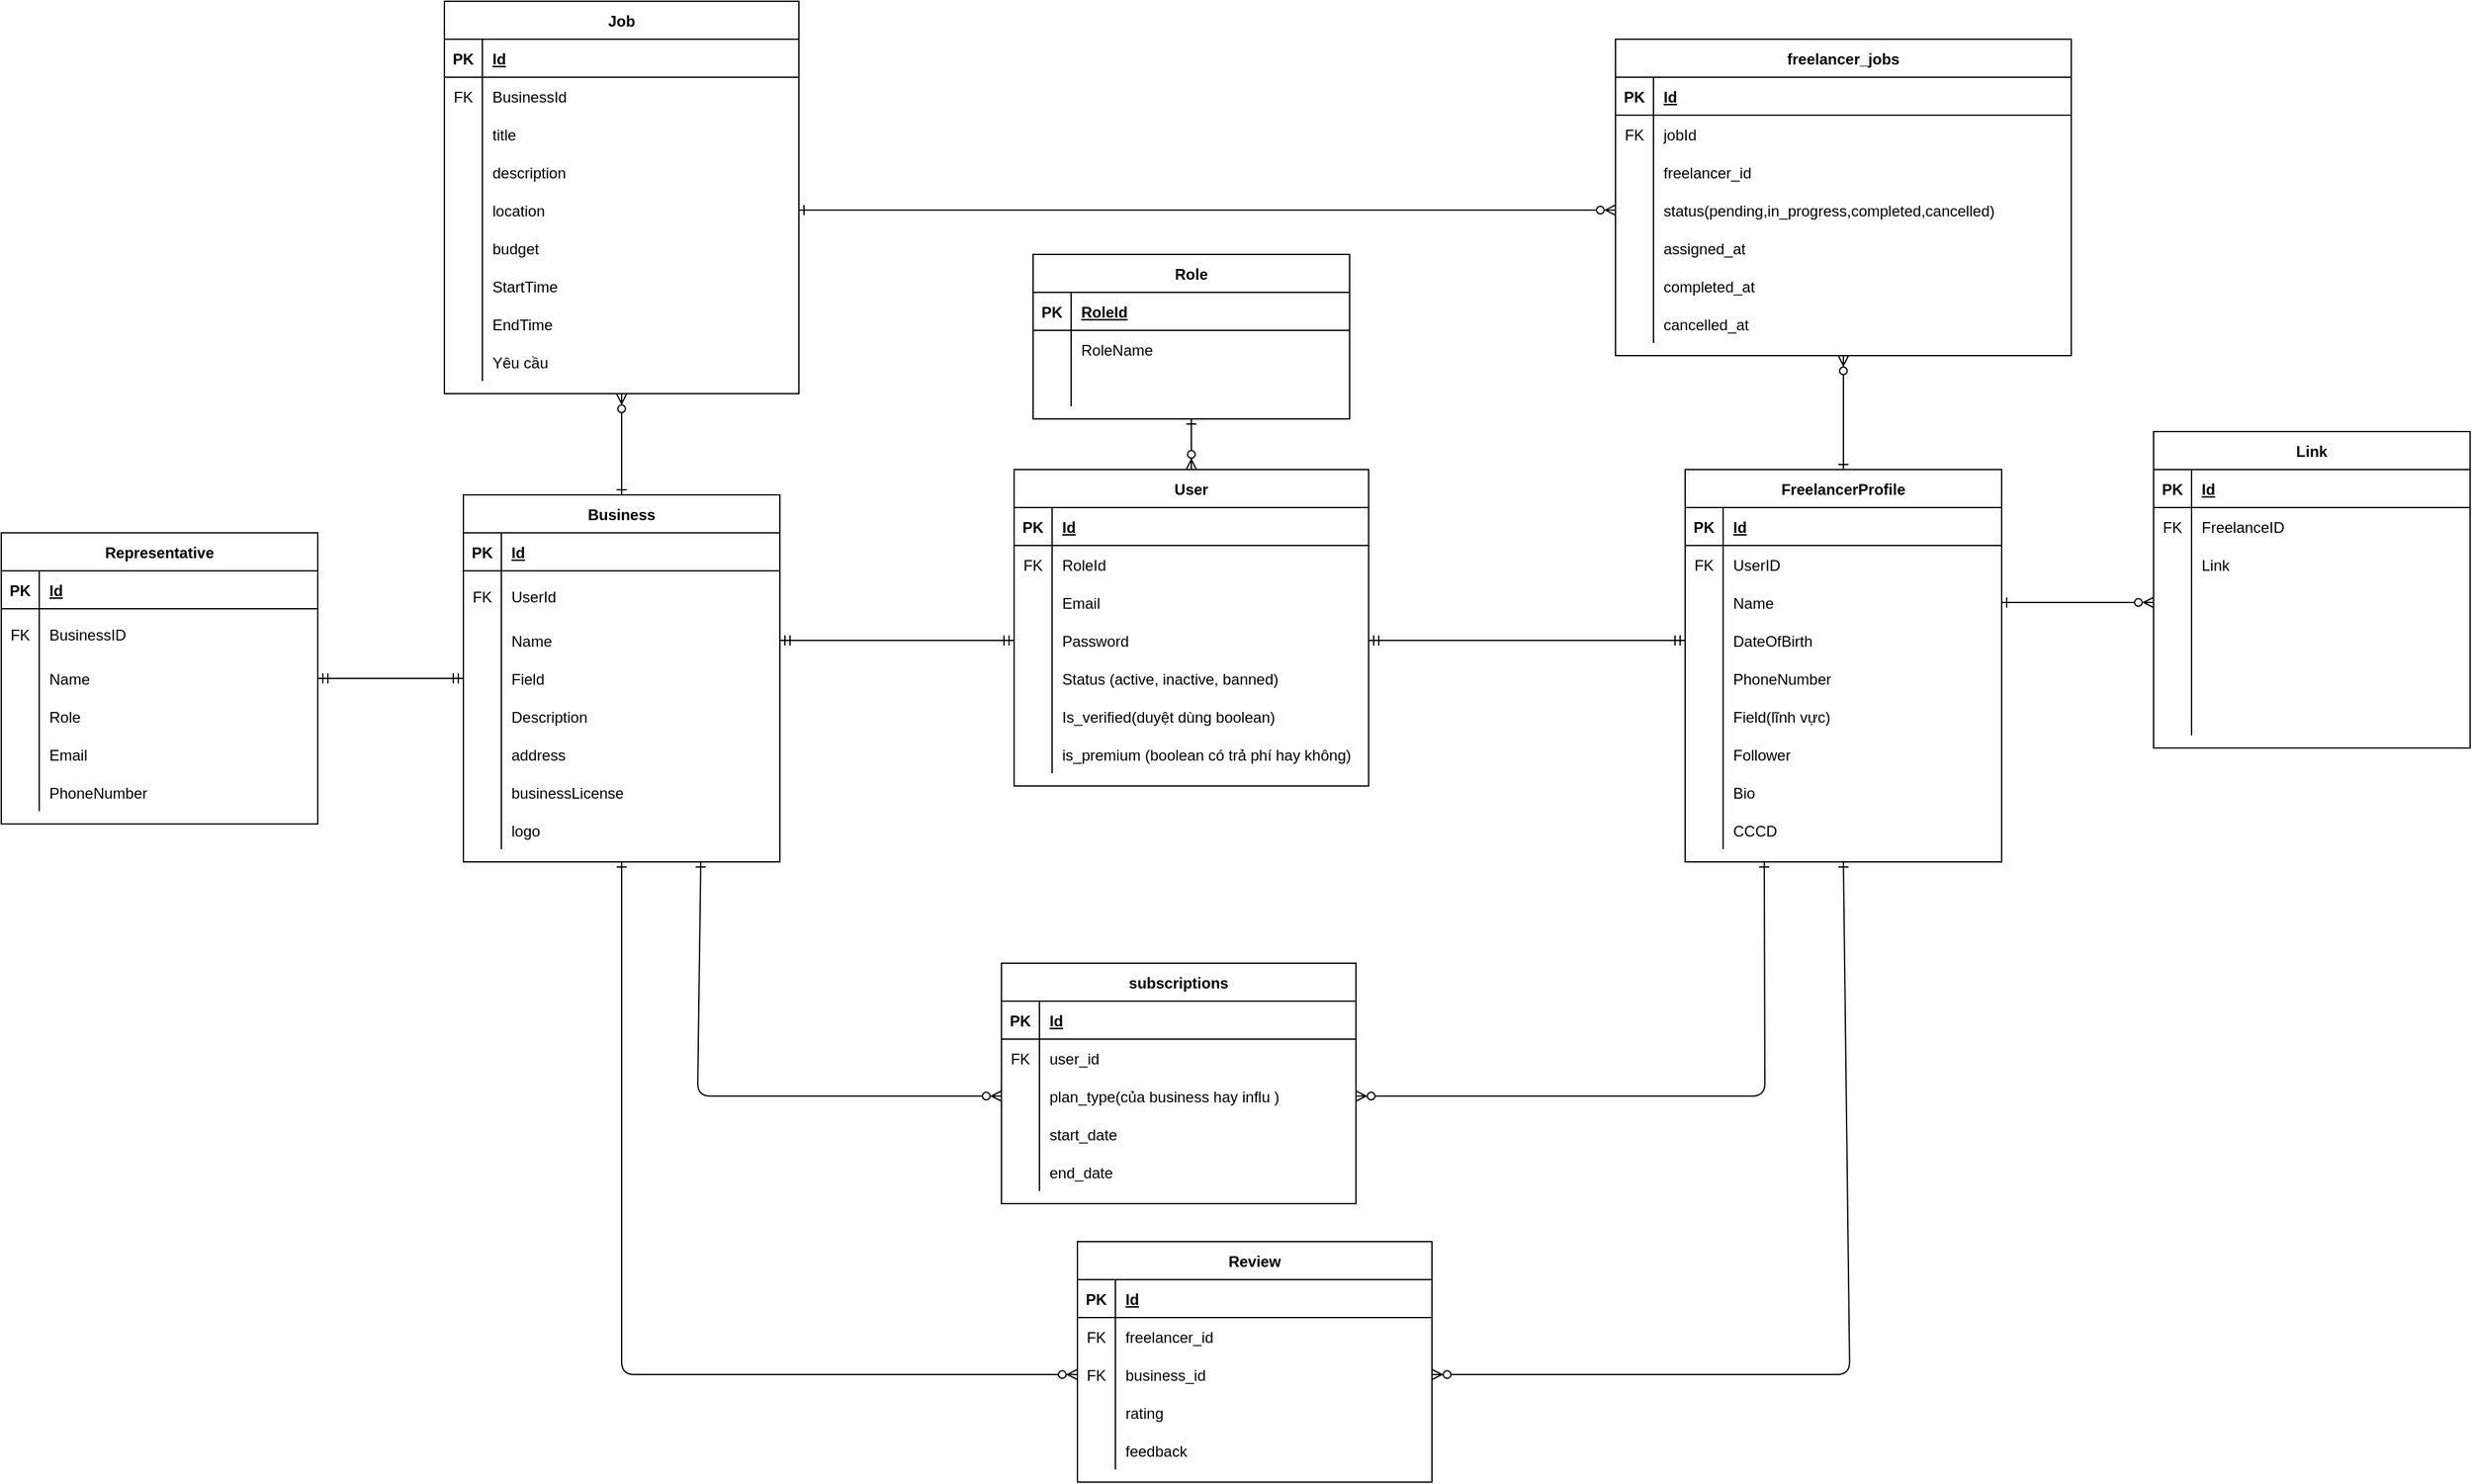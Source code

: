 <mxfile version="27.0.6">
  <diagram id="R2lEEEUBdFMjLlhIrx00" name="Page-1">
    <mxGraphModel dx="2336" dy="1740" grid="1" gridSize="10" guides="1" tooltips="1" connect="1" arrows="1" fold="1" page="1" pageScale="1" pageWidth="850" pageHeight="1100" math="0" shadow="0" extFonts="Permanent Marker^https://fonts.googleapis.com/css?family=Permanent+Marker">
      <root>
        <mxCell id="0" />
        <mxCell id="1" parent="0" />
        <mxCell id="C-vyLk0tnHw3VtMMgP7b-2" value="FreelancerProfile" style="shape=table;startSize=30;container=1;collapsible=1;childLayout=tableLayout;fixedRows=1;rowLines=0;fontStyle=1;align=center;resizeLast=1;" parent="1" vertex="1">
          <mxGeometry x="540" y="110" width="250" height="310" as="geometry" />
        </mxCell>
        <mxCell id="C-vyLk0tnHw3VtMMgP7b-3" value="" style="shape=partialRectangle;collapsible=0;dropTarget=0;pointerEvents=0;fillColor=none;points=[[0,0.5],[1,0.5]];portConstraint=eastwest;top=0;left=0;right=0;bottom=1;" parent="C-vyLk0tnHw3VtMMgP7b-2" vertex="1">
          <mxGeometry y="30" width="250" height="30" as="geometry" />
        </mxCell>
        <mxCell id="C-vyLk0tnHw3VtMMgP7b-4" value="PK" style="shape=partialRectangle;overflow=hidden;connectable=0;fillColor=none;top=0;left=0;bottom=0;right=0;fontStyle=1;" parent="C-vyLk0tnHw3VtMMgP7b-3" vertex="1">
          <mxGeometry width="30" height="30" as="geometry">
            <mxRectangle width="30" height="30" as="alternateBounds" />
          </mxGeometry>
        </mxCell>
        <mxCell id="C-vyLk0tnHw3VtMMgP7b-5" value="Id" style="shape=partialRectangle;overflow=hidden;connectable=0;fillColor=none;top=0;left=0;bottom=0;right=0;align=left;spacingLeft=6;fontStyle=5;" parent="C-vyLk0tnHw3VtMMgP7b-3" vertex="1">
          <mxGeometry x="30" width="220" height="30" as="geometry">
            <mxRectangle width="220" height="30" as="alternateBounds" />
          </mxGeometry>
        </mxCell>
        <mxCell id="C-vyLk0tnHw3VtMMgP7b-6" value="" style="shape=partialRectangle;collapsible=0;dropTarget=0;pointerEvents=0;fillColor=none;points=[[0,0.5],[1,0.5]];portConstraint=eastwest;top=0;left=0;right=0;bottom=0;" parent="C-vyLk0tnHw3VtMMgP7b-2" vertex="1">
          <mxGeometry y="60" width="250" height="30" as="geometry" />
        </mxCell>
        <mxCell id="C-vyLk0tnHw3VtMMgP7b-7" value="FK" style="shape=partialRectangle;overflow=hidden;connectable=0;fillColor=none;top=0;left=0;bottom=0;right=0;" parent="C-vyLk0tnHw3VtMMgP7b-6" vertex="1">
          <mxGeometry width="30" height="30" as="geometry">
            <mxRectangle width="30" height="30" as="alternateBounds" />
          </mxGeometry>
        </mxCell>
        <mxCell id="C-vyLk0tnHw3VtMMgP7b-8" value="UserID" style="shape=partialRectangle;overflow=hidden;connectable=0;fillColor=none;top=0;left=0;bottom=0;right=0;align=left;spacingLeft=6;" parent="C-vyLk0tnHw3VtMMgP7b-6" vertex="1">
          <mxGeometry x="30" width="220" height="30" as="geometry">
            <mxRectangle width="220" height="30" as="alternateBounds" />
          </mxGeometry>
        </mxCell>
        <mxCell id="2h2ZqkcOVGt-pfAk-Uis-42" value="" style="shape=partialRectangle;collapsible=0;dropTarget=0;pointerEvents=0;fillColor=none;points=[[0,0.5],[1,0.5]];portConstraint=eastwest;top=0;left=0;right=0;bottom=0;" parent="C-vyLk0tnHw3VtMMgP7b-2" vertex="1">
          <mxGeometry y="90" width="250" height="30" as="geometry" />
        </mxCell>
        <mxCell id="2h2ZqkcOVGt-pfAk-Uis-43" value="" style="shape=partialRectangle;overflow=hidden;connectable=0;fillColor=none;top=0;left=0;bottom=0;right=0;" parent="2h2ZqkcOVGt-pfAk-Uis-42" vertex="1">
          <mxGeometry width="30" height="30" as="geometry">
            <mxRectangle width="30" height="30" as="alternateBounds" />
          </mxGeometry>
        </mxCell>
        <mxCell id="2h2ZqkcOVGt-pfAk-Uis-44" value="Name" style="shape=partialRectangle;overflow=hidden;connectable=0;fillColor=none;top=0;left=0;bottom=0;right=0;align=left;spacingLeft=6;" parent="2h2ZqkcOVGt-pfAk-Uis-42" vertex="1">
          <mxGeometry x="30" width="220" height="30" as="geometry">
            <mxRectangle width="220" height="30" as="alternateBounds" />
          </mxGeometry>
        </mxCell>
        <mxCell id="2h2ZqkcOVGt-pfAk-Uis-45" value="" style="shape=partialRectangle;collapsible=0;dropTarget=0;pointerEvents=0;fillColor=none;points=[[0,0.5],[1,0.5]];portConstraint=eastwest;top=0;left=0;right=0;bottom=0;" parent="C-vyLk0tnHw3VtMMgP7b-2" vertex="1">
          <mxGeometry y="120" width="250" height="30" as="geometry" />
        </mxCell>
        <mxCell id="2h2ZqkcOVGt-pfAk-Uis-46" value="" style="shape=partialRectangle;overflow=hidden;connectable=0;fillColor=none;top=0;left=0;bottom=0;right=0;" parent="2h2ZqkcOVGt-pfAk-Uis-45" vertex="1">
          <mxGeometry width="30" height="30" as="geometry">
            <mxRectangle width="30" height="30" as="alternateBounds" />
          </mxGeometry>
        </mxCell>
        <mxCell id="2h2ZqkcOVGt-pfAk-Uis-47" value="DateOfBirth" style="shape=partialRectangle;overflow=hidden;connectable=0;fillColor=none;top=0;left=0;bottom=0;right=0;align=left;spacingLeft=6;" parent="2h2ZqkcOVGt-pfAk-Uis-45" vertex="1">
          <mxGeometry x="30" width="220" height="30" as="geometry">
            <mxRectangle width="220" height="30" as="alternateBounds" />
          </mxGeometry>
        </mxCell>
        <mxCell id="2h2ZqkcOVGt-pfAk-Uis-55" value="" style="shape=partialRectangle;collapsible=0;dropTarget=0;pointerEvents=0;fillColor=none;points=[[0,0.5],[1,0.5]];portConstraint=eastwest;top=0;left=0;right=0;bottom=0;" parent="C-vyLk0tnHw3VtMMgP7b-2" vertex="1">
          <mxGeometry y="150" width="250" height="30" as="geometry" />
        </mxCell>
        <mxCell id="2h2ZqkcOVGt-pfAk-Uis-56" value="" style="shape=partialRectangle;overflow=hidden;connectable=0;fillColor=none;top=0;left=0;bottom=0;right=0;" parent="2h2ZqkcOVGt-pfAk-Uis-55" vertex="1">
          <mxGeometry width="30" height="30" as="geometry">
            <mxRectangle width="30" height="30" as="alternateBounds" />
          </mxGeometry>
        </mxCell>
        <mxCell id="2h2ZqkcOVGt-pfAk-Uis-57" value="PhoneNumber" style="shape=partialRectangle;overflow=hidden;connectable=0;fillColor=none;top=0;left=0;bottom=0;right=0;align=left;spacingLeft=6;" parent="2h2ZqkcOVGt-pfAk-Uis-55" vertex="1">
          <mxGeometry x="30" width="220" height="30" as="geometry">
            <mxRectangle width="220" height="30" as="alternateBounds" />
          </mxGeometry>
        </mxCell>
        <mxCell id="2h2ZqkcOVGt-pfAk-Uis-77" value="" style="shape=partialRectangle;collapsible=0;dropTarget=0;pointerEvents=0;fillColor=none;points=[[0,0.5],[1,0.5]];portConstraint=eastwest;top=0;left=0;right=0;bottom=0;" parent="C-vyLk0tnHw3VtMMgP7b-2" vertex="1">
          <mxGeometry y="180" width="250" height="30" as="geometry" />
        </mxCell>
        <mxCell id="2h2ZqkcOVGt-pfAk-Uis-78" value="" style="shape=partialRectangle;overflow=hidden;connectable=0;fillColor=none;top=0;left=0;bottom=0;right=0;" parent="2h2ZqkcOVGt-pfAk-Uis-77" vertex="1">
          <mxGeometry width="30" height="30" as="geometry">
            <mxRectangle width="30" height="30" as="alternateBounds" />
          </mxGeometry>
        </mxCell>
        <mxCell id="2h2ZqkcOVGt-pfAk-Uis-79" value="Field(lĩnh vực)" style="shape=partialRectangle;overflow=hidden;connectable=0;fillColor=none;top=0;left=0;bottom=0;right=0;align=left;spacingLeft=6;" parent="2h2ZqkcOVGt-pfAk-Uis-77" vertex="1">
          <mxGeometry x="30" width="220" height="30" as="geometry">
            <mxRectangle width="220" height="30" as="alternateBounds" />
          </mxGeometry>
        </mxCell>
        <mxCell id="2h2ZqkcOVGt-pfAk-Uis-80" value="" style="shape=partialRectangle;collapsible=0;dropTarget=0;pointerEvents=0;fillColor=none;points=[[0,0.5],[1,0.5]];portConstraint=eastwest;top=0;left=0;right=0;bottom=0;" parent="C-vyLk0tnHw3VtMMgP7b-2" vertex="1">
          <mxGeometry y="210" width="250" height="30" as="geometry" />
        </mxCell>
        <mxCell id="2h2ZqkcOVGt-pfAk-Uis-81" value="" style="shape=partialRectangle;overflow=hidden;connectable=0;fillColor=none;top=0;left=0;bottom=0;right=0;" parent="2h2ZqkcOVGt-pfAk-Uis-80" vertex="1">
          <mxGeometry width="30" height="30" as="geometry">
            <mxRectangle width="30" height="30" as="alternateBounds" />
          </mxGeometry>
        </mxCell>
        <mxCell id="2h2ZqkcOVGt-pfAk-Uis-82" value="Follower" style="shape=partialRectangle;overflow=hidden;connectable=0;fillColor=none;top=0;left=0;bottom=0;right=0;align=left;spacingLeft=6;" parent="2h2ZqkcOVGt-pfAk-Uis-80" vertex="1">
          <mxGeometry x="30" width="220" height="30" as="geometry">
            <mxRectangle width="220" height="30" as="alternateBounds" />
          </mxGeometry>
        </mxCell>
        <mxCell id="mOhclap6uWlu57A41cnc-4" value="" style="shape=partialRectangle;collapsible=0;dropTarget=0;pointerEvents=0;fillColor=none;points=[[0,0.5],[1,0.5]];portConstraint=eastwest;top=0;left=0;right=0;bottom=0;" vertex="1" parent="C-vyLk0tnHw3VtMMgP7b-2">
          <mxGeometry y="240" width="250" height="30" as="geometry" />
        </mxCell>
        <mxCell id="mOhclap6uWlu57A41cnc-5" value="" style="shape=partialRectangle;overflow=hidden;connectable=0;fillColor=none;top=0;left=0;bottom=0;right=0;" vertex="1" parent="mOhclap6uWlu57A41cnc-4">
          <mxGeometry width="30" height="30" as="geometry">
            <mxRectangle width="30" height="30" as="alternateBounds" />
          </mxGeometry>
        </mxCell>
        <mxCell id="mOhclap6uWlu57A41cnc-6" value="Bio" style="shape=partialRectangle;overflow=hidden;connectable=0;fillColor=none;top=0;left=0;bottom=0;right=0;align=left;spacingLeft=6;" vertex="1" parent="mOhclap6uWlu57A41cnc-4">
          <mxGeometry x="30" width="220" height="30" as="geometry">
            <mxRectangle width="220" height="30" as="alternateBounds" />
          </mxGeometry>
        </mxCell>
        <mxCell id="mOhclap6uWlu57A41cnc-7" value="" style="shape=partialRectangle;collapsible=0;dropTarget=0;pointerEvents=0;fillColor=none;points=[[0,0.5],[1,0.5]];portConstraint=eastwest;top=0;left=0;right=0;bottom=0;" vertex="1" parent="C-vyLk0tnHw3VtMMgP7b-2">
          <mxGeometry y="270" width="250" height="30" as="geometry" />
        </mxCell>
        <mxCell id="mOhclap6uWlu57A41cnc-8" value="" style="shape=partialRectangle;overflow=hidden;connectable=0;fillColor=none;top=0;left=0;bottom=0;right=0;" vertex="1" parent="mOhclap6uWlu57A41cnc-7">
          <mxGeometry width="30" height="30" as="geometry">
            <mxRectangle width="30" height="30" as="alternateBounds" />
          </mxGeometry>
        </mxCell>
        <mxCell id="mOhclap6uWlu57A41cnc-9" value="CCCD" style="shape=partialRectangle;overflow=hidden;connectable=0;fillColor=none;top=0;left=0;bottom=0;right=0;align=left;spacingLeft=6;" vertex="1" parent="mOhclap6uWlu57A41cnc-7">
          <mxGeometry x="30" width="220" height="30" as="geometry">
            <mxRectangle width="220" height="30" as="alternateBounds" />
          </mxGeometry>
        </mxCell>
        <mxCell id="C-vyLk0tnHw3VtMMgP7b-13" value="Role" style="shape=table;startSize=30;container=1;collapsible=1;childLayout=tableLayout;fixedRows=1;rowLines=0;fontStyle=1;align=center;resizeLast=1;" parent="1" vertex="1">
          <mxGeometry x="25" y="-60" width="250" height="130" as="geometry" />
        </mxCell>
        <mxCell id="C-vyLk0tnHw3VtMMgP7b-14" value="" style="shape=partialRectangle;collapsible=0;dropTarget=0;pointerEvents=0;fillColor=none;points=[[0,0.5],[1,0.5]];portConstraint=eastwest;top=0;left=0;right=0;bottom=1;" parent="C-vyLk0tnHw3VtMMgP7b-13" vertex="1">
          <mxGeometry y="30" width="250" height="30" as="geometry" />
        </mxCell>
        <mxCell id="C-vyLk0tnHw3VtMMgP7b-15" value="PK" style="shape=partialRectangle;overflow=hidden;connectable=0;fillColor=none;top=0;left=0;bottom=0;right=0;fontStyle=1;" parent="C-vyLk0tnHw3VtMMgP7b-14" vertex="1">
          <mxGeometry width="30" height="30" as="geometry">
            <mxRectangle width="30" height="30" as="alternateBounds" />
          </mxGeometry>
        </mxCell>
        <mxCell id="C-vyLk0tnHw3VtMMgP7b-16" value="RoleId" style="shape=partialRectangle;overflow=hidden;connectable=0;fillColor=none;top=0;left=0;bottom=0;right=0;align=left;spacingLeft=6;fontStyle=5;" parent="C-vyLk0tnHw3VtMMgP7b-14" vertex="1">
          <mxGeometry x="30" width="220" height="30" as="geometry">
            <mxRectangle width="220" height="30" as="alternateBounds" />
          </mxGeometry>
        </mxCell>
        <mxCell id="C-vyLk0tnHw3VtMMgP7b-17" value="" style="shape=partialRectangle;collapsible=0;dropTarget=0;pointerEvents=0;fillColor=none;points=[[0,0.5],[1,0.5]];portConstraint=eastwest;top=0;left=0;right=0;bottom=0;" parent="C-vyLk0tnHw3VtMMgP7b-13" vertex="1">
          <mxGeometry y="60" width="250" height="30" as="geometry" />
        </mxCell>
        <mxCell id="C-vyLk0tnHw3VtMMgP7b-18" value="" style="shape=partialRectangle;overflow=hidden;connectable=0;fillColor=none;top=0;left=0;bottom=0;right=0;" parent="C-vyLk0tnHw3VtMMgP7b-17" vertex="1">
          <mxGeometry width="30" height="30" as="geometry">
            <mxRectangle width="30" height="30" as="alternateBounds" />
          </mxGeometry>
        </mxCell>
        <mxCell id="C-vyLk0tnHw3VtMMgP7b-19" value="RoleName" style="shape=partialRectangle;overflow=hidden;connectable=0;fillColor=none;top=0;left=0;bottom=0;right=0;align=left;spacingLeft=6;" parent="C-vyLk0tnHw3VtMMgP7b-17" vertex="1">
          <mxGeometry x="30" width="220" height="30" as="geometry">
            <mxRectangle width="220" height="30" as="alternateBounds" />
          </mxGeometry>
        </mxCell>
        <mxCell id="C-vyLk0tnHw3VtMMgP7b-20" value="" style="shape=partialRectangle;collapsible=0;dropTarget=0;pointerEvents=0;fillColor=none;points=[[0,0.5],[1,0.5]];portConstraint=eastwest;top=0;left=0;right=0;bottom=0;" parent="C-vyLk0tnHw3VtMMgP7b-13" vertex="1">
          <mxGeometry y="90" width="250" height="30" as="geometry" />
        </mxCell>
        <mxCell id="C-vyLk0tnHw3VtMMgP7b-21" value="" style="shape=partialRectangle;overflow=hidden;connectable=0;fillColor=none;top=0;left=0;bottom=0;right=0;" parent="C-vyLk0tnHw3VtMMgP7b-20" vertex="1">
          <mxGeometry width="30" height="30" as="geometry">
            <mxRectangle width="30" height="30" as="alternateBounds" />
          </mxGeometry>
        </mxCell>
        <mxCell id="C-vyLk0tnHw3VtMMgP7b-22" value="" style="shape=partialRectangle;overflow=hidden;connectable=0;fillColor=none;top=0;left=0;bottom=0;right=0;align=left;spacingLeft=6;" parent="C-vyLk0tnHw3VtMMgP7b-20" vertex="1">
          <mxGeometry x="30" width="220" height="30" as="geometry">
            <mxRectangle width="220" height="30" as="alternateBounds" />
          </mxGeometry>
        </mxCell>
        <mxCell id="C-vyLk0tnHw3VtMMgP7b-23" value="User" style="shape=table;startSize=30;container=1;collapsible=1;childLayout=tableLayout;fixedRows=1;rowLines=0;fontStyle=1;align=center;resizeLast=1;" parent="1" vertex="1">
          <mxGeometry x="10" y="110" width="280" height="250" as="geometry" />
        </mxCell>
        <mxCell id="C-vyLk0tnHw3VtMMgP7b-24" value="" style="shape=partialRectangle;collapsible=0;dropTarget=0;pointerEvents=0;fillColor=none;points=[[0,0.5],[1,0.5]];portConstraint=eastwest;top=0;left=0;right=0;bottom=1;" parent="C-vyLk0tnHw3VtMMgP7b-23" vertex="1">
          <mxGeometry y="30" width="280" height="30" as="geometry" />
        </mxCell>
        <mxCell id="C-vyLk0tnHw3VtMMgP7b-25" value="PK" style="shape=partialRectangle;overflow=hidden;connectable=0;fillColor=none;top=0;left=0;bottom=0;right=0;fontStyle=1;" parent="C-vyLk0tnHw3VtMMgP7b-24" vertex="1">
          <mxGeometry width="30" height="30" as="geometry">
            <mxRectangle width="30" height="30" as="alternateBounds" />
          </mxGeometry>
        </mxCell>
        <mxCell id="C-vyLk0tnHw3VtMMgP7b-26" value="Id" style="shape=partialRectangle;overflow=hidden;connectable=0;fillColor=none;top=0;left=0;bottom=0;right=0;align=left;spacingLeft=6;fontStyle=5;" parent="C-vyLk0tnHw3VtMMgP7b-24" vertex="1">
          <mxGeometry x="30" width="250" height="30" as="geometry">
            <mxRectangle width="250" height="30" as="alternateBounds" />
          </mxGeometry>
        </mxCell>
        <mxCell id="2h2ZqkcOVGt-pfAk-Uis-4" value="" style="shape=partialRectangle;collapsible=0;dropTarget=0;pointerEvents=0;fillColor=none;points=[[0,0.5],[1,0.5]];portConstraint=eastwest;top=0;left=0;right=0;bottom=0;" parent="C-vyLk0tnHw3VtMMgP7b-23" vertex="1">
          <mxGeometry y="60" width="280" height="30" as="geometry" />
        </mxCell>
        <mxCell id="2h2ZqkcOVGt-pfAk-Uis-5" value="FK" style="shape=partialRectangle;overflow=hidden;connectable=0;fillColor=none;top=0;left=0;bottom=0;right=0;" parent="2h2ZqkcOVGt-pfAk-Uis-4" vertex="1">
          <mxGeometry width="30" height="30" as="geometry">
            <mxRectangle width="30" height="30" as="alternateBounds" />
          </mxGeometry>
        </mxCell>
        <mxCell id="2h2ZqkcOVGt-pfAk-Uis-6" value="RoleId" style="shape=partialRectangle;overflow=hidden;connectable=0;fillColor=none;top=0;left=0;bottom=0;right=0;align=left;spacingLeft=6;" parent="2h2ZqkcOVGt-pfAk-Uis-4" vertex="1">
          <mxGeometry x="30" width="250" height="30" as="geometry">
            <mxRectangle width="250" height="30" as="alternateBounds" />
          </mxGeometry>
        </mxCell>
        <mxCell id="2h2ZqkcOVGt-pfAk-Uis-7" value="" style="shape=partialRectangle;collapsible=0;dropTarget=0;pointerEvents=0;fillColor=none;points=[[0,0.5],[1,0.5]];portConstraint=eastwest;top=0;left=0;right=0;bottom=0;" parent="C-vyLk0tnHw3VtMMgP7b-23" vertex="1">
          <mxGeometry y="90" width="280" height="30" as="geometry" />
        </mxCell>
        <mxCell id="2h2ZqkcOVGt-pfAk-Uis-8" value="" style="shape=partialRectangle;overflow=hidden;connectable=0;fillColor=none;top=0;left=0;bottom=0;right=0;" parent="2h2ZqkcOVGt-pfAk-Uis-7" vertex="1">
          <mxGeometry width="30" height="30" as="geometry">
            <mxRectangle width="30" height="30" as="alternateBounds" />
          </mxGeometry>
        </mxCell>
        <mxCell id="2h2ZqkcOVGt-pfAk-Uis-9" value="Email" style="shape=partialRectangle;overflow=hidden;connectable=0;fillColor=none;top=0;left=0;bottom=0;right=0;align=left;spacingLeft=6;" parent="2h2ZqkcOVGt-pfAk-Uis-7" vertex="1">
          <mxGeometry x="30" width="250" height="30" as="geometry">
            <mxRectangle width="250" height="30" as="alternateBounds" />
          </mxGeometry>
        </mxCell>
        <mxCell id="2h2ZqkcOVGt-pfAk-Uis-13" value="" style="shape=partialRectangle;collapsible=0;dropTarget=0;pointerEvents=0;fillColor=none;points=[[0,0.5],[1,0.5]];portConstraint=eastwest;top=0;left=0;right=0;bottom=0;" parent="C-vyLk0tnHw3VtMMgP7b-23" vertex="1">
          <mxGeometry y="120" width="280" height="30" as="geometry" />
        </mxCell>
        <mxCell id="2h2ZqkcOVGt-pfAk-Uis-14" value="" style="shape=partialRectangle;overflow=hidden;connectable=0;fillColor=none;top=0;left=0;bottom=0;right=0;" parent="2h2ZqkcOVGt-pfAk-Uis-13" vertex="1">
          <mxGeometry width="30" height="30" as="geometry">
            <mxRectangle width="30" height="30" as="alternateBounds" />
          </mxGeometry>
        </mxCell>
        <mxCell id="2h2ZqkcOVGt-pfAk-Uis-15" value="Password " style="shape=partialRectangle;overflow=hidden;connectable=0;fillColor=none;top=0;left=0;bottom=0;right=0;align=left;spacingLeft=6;" parent="2h2ZqkcOVGt-pfAk-Uis-13" vertex="1">
          <mxGeometry x="30" width="250" height="30" as="geometry">
            <mxRectangle width="250" height="30" as="alternateBounds" />
          </mxGeometry>
        </mxCell>
        <mxCell id="2h2ZqkcOVGt-pfAk-Uis-23" value="" style="shape=partialRectangle;collapsible=0;dropTarget=0;pointerEvents=0;fillColor=none;points=[[0,0.5],[1,0.5]];portConstraint=eastwest;top=0;left=0;right=0;bottom=0;" parent="C-vyLk0tnHw3VtMMgP7b-23" vertex="1">
          <mxGeometry y="150" width="280" height="30" as="geometry" />
        </mxCell>
        <mxCell id="2h2ZqkcOVGt-pfAk-Uis-24" value="" style="shape=partialRectangle;overflow=hidden;connectable=0;fillColor=none;top=0;left=0;bottom=0;right=0;" parent="2h2ZqkcOVGt-pfAk-Uis-23" vertex="1">
          <mxGeometry width="30" height="30" as="geometry">
            <mxRectangle width="30" height="30" as="alternateBounds" />
          </mxGeometry>
        </mxCell>
        <mxCell id="2h2ZqkcOVGt-pfAk-Uis-25" value="Status (active, inactive, banned)" style="shape=partialRectangle;overflow=hidden;connectable=0;fillColor=none;top=0;left=0;bottom=0;right=0;align=left;spacingLeft=6;" parent="2h2ZqkcOVGt-pfAk-Uis-23" vertex="1">
          <mxGeometry x="30" width="250" height="30" as="geometry">
            <mxRectangle width="250" height="30" as="alternateBounds" />
          </mxGeometry>
        </mxCell>
        <mxCell id="2h2ZqkcOVGt-pfAk-Uis-26" value="" style="shape=partialRectangle;collapsible=0;dropTarget=0;pointerEvents=0;fillColor=none;points=[[0,0.5],[1,0.5]];portConstraint=eastwest;top=0;left=0;right=0;bottom=0;" parent="C-vyLk0tnHw3VtMMgP7b-23" vertex="1">
          <mxGeometry y="180" width="280" height="30" as="geometry" />
        </mxCell>
        <mxCell id="2h2ZqkcOVGt-pfAk-Uis-27" value="" style="shape=partialRectangle;overflow=hidden;connectable=0;fillColor=none;top=0;left=0;bottom=0;right=0;" parent="2h2ZqkcOVGt-pfAk-Uis-26" vertex="1">
          <mxGeometry width="30" height="30" as="geometry">
            <mxRectangle width="30" height="30" as="alternateBounds" />
          </mxGeometry>
        </mxCell>
        <mxCell id="2h2ZqkcOVGt-pfAk-Uis-28" value="Is_verified(duyệt dùng boolean)" style="shape=partialRectangle;overflow=hidden;connectable=0;fillColor=none;top=0;left=0;bottom=0;right=0;align=left;spacingLeft=6;" parent="2h2ZqkcOVGt-pfAk-Uis-26" vertex="1">
          <mxGeometry x="30" width="250" height="30" as="geometry">
            <mxRectangle width="250" height="30" as="alternateBounds" />
          </mxGeometry>
        </mxCell>
        <mxCell id="2h2ZqkcOVGt-pfAk-Uis-51" value="" style="shape=partialRectangle;collapsible=0;dropTarget=0;pointerEvents=0;fillColor=none;points=[[0,0.5],[1,0.5]];portConstraint=eastwest;top=0;left=0;right=0;bottom=0;" parent="C-vyLk0tnHw3VtMMgP7b-23" vertex="1">
          <mxGeometry y="210" width="280" height="30" as="geometry" />
        </mxCell>
        <mxCell id="2h2ZqkcOVGt-pfAk-Uis-52" value="" style="shape=partialRectangle;overflow=hidden;connectable=0;fillColor=none;top=0;left=0;bottom=0;right=0;" parent="2h2ZqkcOVGt-pfAk-Uis-51" vertex="1">
          <mxGeometry width="30" height="30" as="geometry">
            <mxRectangle width="30" height="30" as="alternateBounds" />
          </mxGeometry>
        </mxCell>
        <mxCell id="2h2ZqkcOVGt-pfAk-Uis-53" value="is_premium (boolean có trả phí hay không)" style="shape=partialRectangle;overflow=hidden;connectable=0;fillColor=none;top=0;left=0;bottom=0;right=0;align=left;spacingLeft=6;" parent="2h2ZqkcOVGt-pfAk-Uis-51" vertex="1">
          <mxGeometry x="30" width="250" height="30" as="geometry">
            <mxRectangle width="250" height="30" as="alternateBounds" />
          </mxGeometry>
        </mxCell>
        <mxCell id="2h2ZqkcOVGt-pfAk-Uis-22" value="" style="endArrow=ERzeroToMany;startArrow=ERone;endFill=1;startFill=0;exitX=0.5;exitY=1;exitDx=0;exitDy=0;entryX=0.5;entryY=0;entryDx=0;entryDy=0;" parent="1" source="C-vyLk0tnHw3VtMMgP7b-13" target="C-vyLk0tnHw3VtMMgP7b-23" edge="1">
          <mxGeometry width="100" height="100" relative="1" as="geometry">
            <mxPoint x="270" y="165" as="sourcePoint" />
            <mxPoint x="480" y="165" as="targetPoint" />
          </mxGeometry>
        </mxCell>
        <mxCell id="2h2ZqkcOVGt-pfAk-Uis-32" value="Business" style="shape=table;startSize=30;container=1;collapsible=1;childLayout=tableLayout;fixedRows=1;rowLines=0;fontStyle=1;align=center;resizeLast=1;" parent="1" vertex="1">
          <mxGeometry x="-425" y="130" width="250" height="290" as="geometry" />
        </mxCell>
        <mxCell id="2h2ZqkcOVGt-pfAk-Uis-33" value="" style="shape=partialRectangle;collapsible=0;dropTarget=0;pointerEvents=0;fillColor=none;points=[[0,0.5],[1,0.5]];portConstraint=eastwest;top=0;left=0;right=0;bottom=1;" parent="2h2ZqkcOVGt-pfAk-Uis-32" vertex="1">
          <mxGeometry y="30" width="250" height="30" as="geometry" />
        </mxCell>
        <mxCell id="2h2ZqkcOVGt-pfAk-Uis-34" value="PK" style="shape=partialRectangle;overflow=hidden;connectable=0;fillColor=none;top=0;left=0;bottom=0;right=0;fontStyle=1;" parent="2h2ZqkcOVGt-pfAk-Uis-33" vertex="1">
          <mxGeometry width="30" height="30" as="geometry">
            <mxRectangle width="30" height="30" as="alternateBounds" />
          </mxGeometry>
        </mxCell>
        <mxCell id="2h2ZqkcOVGt-pfAk-Uis-35" value="Id" style="shape=partialRectangle;overflow=hidden;connectable=0;fillColor=none;top=0;left=0;bottom=0;right=0;align=left;spacingLeft=6;fontStyle=5;" parent="2h2ZqkcOVGt-pfAk-Uis-33" vertex="1">
          <mxGeometry x="30" width="220" height="30" as="geometry">
            <mxRectangle width="220" height="30" as="alternateBounds" />
          </mxGeometry>
        </mxCell>
        <mxCell id="2h2ZqkcOVGt-pfAk-Uis-36" value="" style="shape=partialRectangle;collapsible=0;dropTarget=0;pointerEvents=0;fillColor=none;points=[[0,0.5],[1,0.5]];portConstraint=eastwest;top=0;left=0;right=0;bottom=0;" parent="2h2ZqkcOVGt-pfAk-Uis-32" vertex="1">
          <mxGeometry y="60" width="250" height="40" as="geometry" />
        </mxCell>
        <mxCell id="2h2ZqkcOVGt-pfAk-Uis-37" value="FK" style="shape=partialRectangle;overflow=hidden;connectable=0;fillColor=none;top=0;left=0;bottom=0;right=0;" parent="2h2ZqkcOVGt-pfAk-Uis-36" vertex="1">
          <mxGeometry width="30" height="40" as="geometry">
            <mxRectangle width="30" height="40" as="alternateBounds" />
          </mxGeometry>
        </mxCell>
        <mxCell id="2h2ZqkcOVGt-pfAk-Uis-38" value="UserId" style="shape=partialRectangle;overflow=hidden;connectable=0;fillColor=none;top=0;left=0;bottom=0;right=0;align=left;spacingLeft=6;" parent="2h2ZqkcOVGt-pfAk-Uis-36" vertex="1">
          <mxGeometry x="30" width="220" height="40" as="geometry">
            <mxRectangle width="220" height="40" as="alternateBounds" />
          </mxGeometry>
        </mxCell>
        <mxCell id="2h2ZqkcOVGt-pfAk-Uis-39" value="" style="shape=partialRectangle;collapsible=0;dropTarget=0;pointerEvents=0;fillColor=none;points=[[0,0.5],[1,0.5]];portConstraint=eastwest;top=0;left=0;right=0;bottom=0;" parent="2h2ZqkcOVGt-pfAk-Uis-32" vertex="1">
          <mxGeometry y="100" width="250" height="30" as="geometry" />
        </mxCell>
        <mxCell id="2h2ZqkcOVGt-pfAk-Uis-40" value="" style="shape=partialRectangle;overflow=hidden;connectable=0;fillColor=none;top=0;left=0;bottom=0;right=0;" parent="2h2ZqkcOVGt-pfAk-Uis-39" vertex="1">
          <mxGeometry width="30" height="30" as="geometry">
            <mxRectangle width="30" height="30" as="alternateBounds" />
          </mxGeometry>
        </mxCell>
        <mxCell id="2h2ZqkcOVGt-pfAk-Uis-41" value="Name" style="shape=partialRectangle;overflow=hidden;connectable=0;fillColor=none;top=0;left=0;bottom=0;right=0;align=left;spacingLeft=6;" parent="2h2ZqkcOVGt-pfAk-Uis-39" vertex="1">
          <mxGeometry x="30" width="220" height="30" as="geometry">
            <mxRectangle width="220" height="30" as="alternateBounds" />
          </mxGeometry>
        </mxCell>
        <mxCell id="2h2ZqkcOVGt-pfAk-Uis-83" value="" style="shape=partialRectangle;collapsible=0;dropTarget=0;pointerEvents=0;fillColor=none;points=[[0,0.5],[1,0.5]];portConstraint=eastwest;top=0;left=0;right=0;bottom=0;" parent="2h2ZqkcOVGt-pfAk-Uis-32" vertex="1">
          <mxGeometry y="130" width="250" height="30" as="geometry" />
        </mxCell>
        <mxCell id="2h2ZqkcOVGt-pfAk-Uis-84" value="" style="shape=partialRectangle;overflow=hidden;connectable=0;fillColor=none;top=0;left=0;bottom=0;right=0;" parent="2h2ZqkcOVGt-pfAk-Uis-83" vertex="1">
          <mxGeometry width="30" height="30" as="geometry">
            <mxRectangle width="30" height="30" as="alternateBounds" />
          </mxGeometry>
        </mxCell>
        <mxCell id="2h2ZqkcOVGt-pfAk-Uis-85" value="Field" style="shape=partialRectangle;overflow=hidden;connectable=0;fillColor=none;top=0;left=0;bottom=0;right=0;align=left;spacingLeft=6;" parent="2h2ZqkcOVGt-pfAk-Uis-83" vertex="1">
          <mxGeometry x="30" width="220" height="30" as="geometry">
            <mxRectangle width="220" height="30" as="alternateBounds" />
          </mxGeometry>
        </mxCell>
        <mxCell id="2h2ZqkcOVGt-pfAk-Uis-116" value="" style="shape=partialRectangle;collapsible=0;dropTarget=0;pointerEvents=0;fillColor=none;points=[[0,0.5],[1,0.5]];portConstraint=eastwest;top=0;left=0;right=0;bottom=0;" parent="2h2ZqkcOVGt-pfAk-Uis-32" vertex="1">
          <mxGeometry y="160" width="250" height="30" as="geometry" />
        </mxCell>
        <mxCell id="2h2ZqkcOVGt-pfAk-Uis-117" value="" style="shape=partialRectangle;overflow=hidden;connectable=0;fillColor=none;top=0;left=0;bottom=0;right=0;" parent="2h2ZqkcOVGt-pfAk-Uis-116" vertex="1">
          <mxGeometry width="30" height="30" as="geometry">
            <mxRectangle width="30" height="30" as="alternateBounds" />
          </mxGeometry>
        </mxCell>
        <mxCell id="2h2ZqkcOVGt-pfAk-Uis-118" value="Description" style="shape=partialRectangle;overflow=hidden;connectable=0;fillColor=none;top=0;left=0;bottom=0;right=0;align=left;spacingLeft=6;" parent="2h2ZqkcOVGt-pfAk-Uis-116" vertex="1">
          <mxGeometry x="30" width="220" height="30" as="geometry">
            <mxRectangle width="220" height="30" as="alternateBounds" />
          </mxGeometry>
        </mxCell>
        <mxCell id="mOhclap6uWlu57A41cnc-10" value="" style="shape=partialRectangle;collapsible=0;dropTarget=0;pointerEvents=0;fillColor=none;points=[[0,0.5],[1,0.5]];portConstraint=eastwest;top=0;left=0;right=0;bottom=0;" vertex="1" parent="2h2ZqkcOVGt-pfAk-Uis-32">
          <mxGeometry y="190" width="250" height="30" as="geometry" />
        </mxCell>
        <mxCell id="mOhclap6uWlu57A41cnc-11" value="" style="shape=partialRectangle;overflow=hidden;connectable=0;fillColor=none;top=0;left=0;bottom=0;right=0;" vertex="1" parent="mOhclap6uWlu57A41cnc-10">
          <mxGeometry width="30" height="30" as="geometry">
            <mxRectangle width="30" height="30" as="alternateBounds" />
          </mxGeometry>
        </mxCell>
        <mxCell id="mOhclap6uWlu57A41cnc-12" value="address" style="shape=partialRectangle;overflow=hidden;connectable=0;fillColor=none;top=0;left=0;bottom=0;right=0;align=left;spacingLeft=6;" vertex="1" parent="mOhclap6uWlu57A41cnc-10">
          <mxGeometry x="30" width="220" height="30" as="geometry">
            <mxRectangle width="220" height="30" as="alternateBounds" />
          </mxGeometry>
        </mxCell>
        <mxCell id="mOhclap6uWlu57A41cnc-13" value="" style="shape=partialRectangle;collapsible=0;dropTarget=0;pointerEvents=0;fillColor=none;points=[[0,0.5],[1,0.5]];portConstraint=eastwest;top=0;left=0;right=0;bottom=0;" vertex="1" parent="2h2ZqkcOVGt-pfAk-Uis-32">
          <mxGeometry y="220" width="250" height="30" as="geometry" />
        </mxCell>
        <mxCell id="mOhclap6uWlu57A41cnc-14" value="" style="shape=partialRectangle;overflow=hidden;connectable=0;fillColor=none;top=0;left=0;bottom=0;right=0;" vertex="1" parent="mOhclap6uWlu57A41cnc-13">
          <mxGeometry width="30" height="30" as="geometry">
            <mxRectangle width="30" height="30" as="alternateBounds" />
          </mxGeometry>
        </mxCell>
        <mxCell id="mOhclap6uWlu57A41cnc-15" value="businessLicense" style="shape=partialRectangle;overflow=hidden;connectable=0;fillColor=none;top=0;left=0;bottom=0;right=0;align=left;spacingLeft=6;" vertex="1" parent="mOhclap6uWlu57A41cnc-13">
          <mxGeometry x="30" width="220" height="30" as="geometry">
            <mxRectangle width="220" height="30" as="alternateBounds" />
          </mxGeometry>
        </mxCell>
        <mxCell id="mOhclap6uWlu57A41cnc-16" value="" style="shape=partialRectangle;collapsible=0;dropTarget=0;pointerEvents=0;fillColor=none;points=[[0,0.5],[1,0.5]];portConstraint=eastwest;top=0;left=0;right=0;bottom=0;" vertex="1" parent="2h2ZqkcOVGt-pfAk-Uis-32">
          <mxGeometry y="250" width="250" height="30" as="geometry" />
        </mxCell>
        <mxCell id="mOhclap6uWlu57A41cnc-17" value="" style="shape=partialRectangle;overflow=hidden;connectable=0;fillColor=none;top=0;left=0;bottom=0;right=0;" vertex="1" parent="mOhclap6uWlu57A41cnc-16">
          <mxGeometry width="30" height="30" as="geometry">
            <mxRectangle width="30" height="30" as="alternateBounds" />
          </mxGeometry>
        </mxCell>
        <mxCell id="mOhclap6uWlu57A41cnc-18" value="logo" style="shape=partialRectangle;overflow=hidden;connectable=0;fillColor=none;top=0;left=0;bottom=0;right=0;align=left;spacingLeft=6;" vertex="1" parent="mOhclap6uWlu57A41cnc-16">
          <mxGeometry x="30" width="220" height="30" as="geometry">
            <mxRectangle width="220" height="30" as="alternateBounds" />
          </mxGeometry>
        </mxCell>
        <mxCell id="2h2ZqkcOVGt-pfAk-Uis-54" value="" style="edgeStyle=entityRelationEdgeStyle;fontSize=12;html=1;endArrow=ERmandOne;startArrow=ERmandOne;rounded=0;exitX=1;exitY=0.5;exitDx=0;exitDy=0;entryX=0;entryY=0.5;entryDx=0;entryDy=0;" parent="1" source="2h2ZqkcOVGt-pfAk-Uis-13" target="2h2ZqkcOVGt-pfAk-Uis-45" edge="1">
          <mxGeometry width="100" height="100" relative="1" as="geometry">
            <mxPoint x="370" y="360" as="sourcePoint" />
            <mxPoint x="540" y="325" as="targetPoint" />
          </mxGeometry>
        </mxCell>
        <mxCell id="2h2ZqkcOVGt-pfAk-Uis-86" value="" style="edgeStyle=entityRelationEdgeStyle;fontSize=12;html=1;endArrow=ERmandOne;startArrow=ERmandOne;rounded=0;exitX=1;exitY=0.5;exitDx=0;exitDy=0;entryX=0;entryY=0.5;entryDx=0;entryDy=0;" parent="1" source="2h2ZqkcOVGt-pfAk-Uis-39" target="2h2ZqkcOVGt-pfAk-Uis-13" edge="1">
          <mxGeometry width="100" height="100" relative="1" as="geometry">
            <mxPoint x="300" y="335" as="sourcePoint" />
            <mxPoint x="10" y="245" as="targetPoint" />
          </mxGeometry>
        </mxCell>
        <mxCell id="2h2ZqkcOVGt-pfAk-Uis-88" value="Job" style="shape=table;startSize=30;container=1;collapsible=1;childLayout=tableLayout;fixedRows=1;rowLines=0;fontStyle=1;align=center;resizeLast=1;" parent="1" vertex="1">
          <mxGeometry x="-440" y="-260" width="280" height="310" as="geometry" />
        </mxCell>
        <mxCell id="2h2ZqkcOVGt-pfAk-Uis-89" value="" style="shape=partialRectangle;collapsible=0;dropTarget=0;pointerEvents=0;fillColor=none;points=[[0,0.5],[1,0.5]];portConstraint=eastwest;top=0;left=0;right=0;bottom=1;" parent="2h2ZqkcOVGt-pfAk-Uis-88" vertex="1">
          <mxGeometry y="30" width="280" height="30" as="geometry" />
        </mxCell>
        <mxCell id="2h2ZqkcOVGt-pfAk-Uis-90" value="PK" style="shape=partialRectangle;overflow=hidden;connectable=0;fillColor=none;top=0;left=0;bottom=0;right=0;fontStyle=1;" parent="2h2ZqkcOVGt-pfAk-Uis-89" vertex="1">
          <mxGeometry width="30" height="30" as="geometry">
            <mxRectangle width="30" height="30" as="alternateBounds" />
          </mxGeometry>
        </mxCell>
        <mxCell id="2h2ZqkcOVGt-pfAk-Uis-91" value="Id" style="shape=partialRectangle;overflow=hidden;connectable=0;fillColor=none;top=0;left=0;bottom=0;right=0;align=left;spacingLeft=6;fontStyle=5;" parent="2h2ZqkcOVGt-pfAk-Uis-89" vertex="1">
          <mxGeometry x="30" width="250" height="30" as="geometry">
            <mxRectangle width="250" height="30" as="alternateBounds" />
          </mxGeometry>
        </mxCell>
        <mxCell id="2h2ZqkcOVGt-pfAk-Uis-92" value="" style="shape=partialRectangle;collapsible=0;dropTarget=0;pointerEvents=0;fillColor=none;points=[[0,0.5],[1,0.5]];portConstraint=eastwest;top=0;left=0;right=0;bottom=0;" parent="2h2ZqkcOVGt-pfAk-Uis-88" vertex="1">
          <mxGeometry y="60" width="280" height="30" as="geometry" />
        </mxCell>
        <mxCell id="2h2ZqkcOVGt-pfAk-Uis-93" value="FK" style="shape=partialRectangle;overflow=hidden;connectable=0;fillColor=none;top=0;left=0;bottom=0;right=0;" parent="2h2ZqkcOVGt-pfAk-Uis-92" vertex="1">
          <mxGeometry width="30" height="30" as="geometry">
            <mxRectangle width="30" height="30" as="alternateBounds" />
          </mxGeometry>
        </mxCell>
        <mxCell id="2h2ZqkcOVGt-pfAk-Uis-94" value="BusinessId" style="shape=partialRectangle;overflow=hidden;connectable=0;fillColor=none;top=0;left=0;bottom=0;right=0;align=left;spacingLeft=6;" parent="2h2ZqkcOVGt-pfAk-Uis-92" vertex="1">
          <mxGeometry x="30" width="250" height="30" as="geometry">
            <mxRectangle width="250" height="30" as="alternateBounds" />
          </mxGeometry>
        </mxCell>
        <mxCell id="2h2ZqkcOVGt-pfAk-Uis-95" value="" style="shape=partialRectangle;collapsible=0;dropTarget=0;pointerEvents=0;fillColor=none;points=[[0,0.5],[1,0.5]];portConstraint=eastwest;top=0;left=0;right=0;bottom=0;" parent="2h2ZqkcOVGt-pfAk-Uis-88" vertex="1">
          <mxGeometry y="90" width="280" height="30" as="geometry" />
        </mxCell>
        <mxCell id="2h2ZqkcOVGt-pfAk-Uis-96" value="" style="shape=partialRectangle;overflow=hidden;connectable=0;fillColor=none;top=0;left=0;bottom=0;right=0;" parent="2h2ZqkcOVGt-pfAk-Uis-95" vertex="1">
          <mxGeometry width="30" height="30" as="geometry">
            <mxRectangle width="30" height="30" as="alternateBounds" />
          </mxGeometry>
        </mxCell>
        <mxCell id="2h2ZqkcOVGt-pfAk-Uis-97" value="title" style="shape=partialRectangle;overflow=hidden;connectable=0;fillColor=none;top=0;left=0;bottom=0;right=0;align=left;spacingLeft=6;" parent="2h2ZqkcOVGt-pfAk-Uis-95" vertex="1">
          <mxGeometry x="30" width="250" height="30" as="geometry">
            <mxRectangle width="250" height="30" as="alternateBounds" />
          </mxGeometry>
        </mxCell>
        <mxCell id="2h2ZqkcOVGt-pfAk-Uis-98" value="" style="shape=partialRectangle;collapsible=0;dropTarget=0;pointerEvents=0;fillColor=none;points=[[0,0.5],[1,0.5]];portConstraint=eastwest;top=0;left=0;right=0;bottom=0;" parent="2h2ZqkcOVGt-pfAk-Uis-88" vertex="1">
          <mxGeometry y="120" width="280" height="30" as="geometry" />
        </mxCell>
        <mxCell id="2h2ZqkcOVGt-pfAk-Uis-99" value="" style="shape=partialRectangle;overflow=hidden;connectable=0;fillColor=none;top=0;left=0;bottom=0;right=0;" parent="2h2ZqkcOVGt-pfAk-Uis-98" vertex="1">
          <mxGeometry width="30" height="30" as="geometry">
            <mxRectangle width="30" height="30" as="alternateBounds" />
          </mxGeometry>
        </mxCell>
        <mxCell id="2h2ZqkcOVGt-pfAk-Uis-100" value="description" style="shape=partialRectangle;overflow=hidden;connectable=0;fillColor=none;top=0;left=0;bottom=0;right=0;align=left;spacingLeft=6;" parent="2h2ZqkcOVGt-pfAk-Uis-98" vertex="1">
          <mxGeometry x="30" width="250" height="30" as="geometry">
            <mxRectangle width="250" height="30" as="alternateBounds" />
          </mxGeometry>
        </mxCell>
        <mxCell id="2h2ZqkcOVGt-pfAk-Uis-101" value="" style="shape=partialRectangle;collapsible=0;dropTarget=0;pointerEvents=0;fillColor=none;points=[[0,0.5],[1,0.5]];portConstraint=eastwest;top=0;left=0;right=0;bottom=0;" parent="2h2ZqkcOVGt-pfAk-Uis-88" vertex="1">
          <mxGeometry y="150" width="280" height="30" as="geometry" />
        </mxCell>
        <mxCell id="2h2ZqkcOVGt-pfAk-Uis-102" value="" style="shape=partialRectangle;overflow=hidden;connectable=0;fillColor=none;top=0;left=0;bottom=0;right=0;" parent="2h2ZqkcOVGt-pfAk-Uis-101" vertex="1">
          <mxGeometry width="30" height="30" as="geometry">
            <mxRectangle width="30" height="30" as="alternateBounds" />
          </mxGeometry>
        </mxCell>
        <mxCell id="2h2ZqkcOVGt-pfAk-Uis-103" value="location" style="shape=partialRectangle;overflow=hidden;connectable=0;fillColor=none;top=0;left=0;bottom=0;right=0;align=left;spacingLeft=6;" parent="2h2ZqkcOVGt-pfAk-Uis-101" vertex="1">
          <mxGeometry x="30" width="250" height="30" as="geometry">
            <mxRectangle width="250" height="30" as="alternateBounds" />
          </mxGeometry>
        </mxCell>
        <mxCell id="2h2ZqkcOVGt-pfAk-Uis-104" value="" style="shape=partialRectangle;collapsible=0;dropTarget=0;pointerEvents=0;fillColor=none;points=[[0,0.5],[1,0.5]];portConstraint=eastwest;top=0;left=0;right=0;bottom=0;" parent="2h2ZqkcOVGt-pfAk-Uis-88" vertex="1">
          <mxGeometry y="180" width="280" height="30" as="geometry" />
        </mxCell>
        <mxCell id="2h2ZqkcOVGt-pfAk-Uis-105" value="" style="shape=partialRectangle;overflow=hidden;connectable=0;fillColor=none;top=0;left=0;bottom=0;right=0;" parent="2h2ZqkcOVGt-pfAk-Uis-104" vertex="1">
          <mxGeometry width="30" height="30" as="geometry">
            <mxRectangle width="30" height="30" as="alternateBounds" />
          </mxGeometry>
        </mxCell>
        <mxCell id="2h2ZqkcOVGt-pfAk-Uis-106" value="budget" style="shape=partialRectangle;overflow=hidden;connectable=0;fillColor=none;top=0;left=0;bottom=0;right=0;align=left;spacingLeft=6;" parent="2h2ZqkcOVGt-pfAk-Uis-104" vertex="1">
          <mxGeometry x="30" width="250" height="30" as="geometry">
            <mxRectangle width="250" height="30" as="alternateBounds" />
          </mxGeometry>
        </mxCell>
        <mxCell id="2h2ZqkcOVGt-pfAk-Uis-107" value="" style="shape=partialRectangle;collapsible=0;dropTarget=0;pointerEvents=0;fillColor=none;points=[[0,0.5],[1,0.5]];portConstraint=eastwest;top=0;left=0;right=0;bottom=0;" parent="2h2ZqkcOVGt-pfAk-Uis-88" vertex="1">
          <mxGeometry y="210" width="280" height="30" as="geometry" />
        </mxCell>
        <mxCell id="2h2ZqkcOVGt-pfAk-Uis-108" value="" style="shape=partialRectangle;overflow=hidden;connectable=0;fillColor=none;top=0;left=0;bottom=0;right=0;" parent="2h2ZqkcOVGt-pfAk-Uis-107" vertex="1">
          <mxGeometry width="30" height="30" as="geometry">
            <mxRectangle width="30" height="30" as="alternateBounds" />
          </mxGeometry>
        </mxCell>
        <mxCell id="2h2ZqkcOVGt-pfAk-Uis-109" value="StartTime" style="shape=partialRectangle;overflow=hidden;connectable=0;fillColor=none;top=0;left=0;bottom=0;right=0;align=left;spacingLeft=6;" parent="2h2ZqkcOVGt-pfAk-Uis-107" vertex="1">
          <mxGeometry x="30" width="250" height="30" as="geometry">
            <mxRectangle width="250" height="30" as="alternateBounds" />
          </mxGeometry>
        </mxCell>
        <mxCell id="2h2ZqkcOVGt-pfAk-Uis-110" value="" style="shape=partialRectangle;collapsible=0;dropTarget=0;pointerEvents=0;fillColor=none;points=[[0,0.5],[1,0.5]];portConstraint=eastwest;top=0;left=0;right=0;bottom=0;" parent="2h2ZqkcOVGt-pfAk-Uis-88" vertex="1">
          <mxGeometry y="240" width="280" height="30" as="geometry" />
        </mxCell>
        <mxCell id="2h2ZqkcOVGt-pfAk-Uis-111" value="" style="shape=partialRectangle;overflow=hidden;connectable=0;fillColor=none;top=0;left=0;bottom=0;right=0;" parent="2h2ZqkcOVGt-pfAk-Uis-110" vertex="1">
          <mxGeometry width="30" height="30" as="geometry">
            <mxRectangle width="30" height="30" as="alternateBounds" />
          </mxGeometry>
        </mxCell>
        <mxCell id="2h2ZqkcOVGt-pfAk-Uis-112" value="EndTime" style="shape=partialRectangle;overflow=hidden;connectable=0;fillColor=none;top=0;left=0;bottom=0;right=0;align=left;spacingLeft=6;" parent="2h2ZqkcOVGt-pfAk-Uis-110" vertex="1">
          <mxGeometry x="30" width="250" height="30" as="geometry">
            <mxRectangle width="250" height="30" as="alternateBounds" />
          </mxGeometry>
        </mxCell>
        <mxCell id="2h2ZqkcOVGt-pfAk-Uis-113" value="" style="shape=partialRectangle;collapsible=0;dropTarget=0;pointerEvents=0;fillColor=none;points=[[0,0.5],[1,0.5]];portConstraint=eastwest;top=0;left=0;right=0;bottom=0;" parent="2h2ZqkcOVGt-pfAk-Uis-88" vertex="1">
          <mxGeometry y="270" width="280" height="30" as="geometry" />
        </mxCell>
        <mxCell id="2h2ZqkcOVGt-pfAk-Uis-114" value="" style="shape=partialRectangle;overflow=hidden;connectable=0;fillColor=none;top=0;left=0;bottom=0;right=0;" parent="2h2ZqkcOVGt-pfAk-Uis-113" vertex="1">
          <mxGeometry width="30" height="30" as="geometry">
            <mxRectangle width="30" height="30" as="alternateBounds" />
          </mxGeometry>
        </mxCell>
        <mxCell id="2h2ZqkcOVGt-pfAk-Uis-115" value="Yêu cầu " style="shape=partialRectangle;overflow=hidden;connectable=0;fillColor=none;top=0;left=0;bottom=0;right=0;align=left;spacingLeft=6;" parent="2h2ZqkcOVGt-pfAk-Uis-113" vertex="1">
          <mxGeometry x="30" width="250" height="30" as="geometry">
            <mxRectangle width="250" height="30" as="alternateBounds" />
          </mxGeometry>
        </mxCell>
        <mxCell id="2h2ZqkcOVGt-pfAk-Uis-119" value="Review" style="shape=table;startSize=30;container=1;collapsible=1;childLayout=tableLayout;fixedRows=1;rowLines=0;fontStyle=1;align=center;resizeLast=1;" parent="1" vertex="1">
          <mxGeometry x="60" y="720" width="280" height="190" as="geometry" />
        </mxCell>
        <mxCell id="2h2ZqkcOVGt-pfAk-Uis-120" value="" style="shape=partialRectangle;collapsible=0;dropTarget=0;pointerEvents=0;fillColor=none;points=[[0,0.5],[1,0.5]];portConstraint=eastwest;top=0;left=0;right=0;bottom=1;" parent="2h2ZqkcOVGt-pfAk-Uis-119" vertex="1">
          <mxGeometry y="30" width="280" height="30" as="geometry" />
        </mxCell>
        <mxCell id="2h2ZqkcOVGt-pfAk-Uis-121" value="PK" style="shape=partialRectangle;overflow=hidden;connectable=0;fillColor=none;top=0;left=0;bottom=0;right=0;fontStyle=1;" parent="2h2ZqkcOVGt-pfAk-Uis-120" vertex="1">
          <mxGeometry width="30" height="30" as="geometry">
            <mxRectangle width="30" height="30" as="alternateBounds" />
          </mxGeometry>
        </mxCell>
        <mxCell id="2h2ZqkcOVGt-pfAk-Uis-122" value="Id" style="shape=partialRectangle;overflow=hidden;connectable=0;fillColor=none;top=0;left=0;bottom=0;right=0;align=left;spacingLeft=6;fontStyle=5;" parent="2h2ZqkcOVGt-pfAk-Uis-120" vertex="1">
          <mxGeometry x="30" width="250" height="30" as="geometry">
            <mxRectangle width="250" height="30" as="alternateBounds" />
          </mxGeometry>
        </mxCell>
        <mxCell id="2h2ZqkcOVGt-pfAk-Uis-123" value="" style="shape=partialRectangle;collapsible=0;dropTarget=0;pointerEvents=0;fillColor=none;points=[[0,0.5],[1,0.5]];portConstraint=eastwest;top=0;left=0;right=0;bottom=0;" parent="2h2ZqkcOVGt-pfAk-Uis-119" vertex="1">
          <mxGeometry y="60" width="280" height="30" as="geometry" />
        </mxCell>
        <mxCell id="2h2ZqkcOVGt-pfAk-Uis-124" value="FK" style="shape=partialRectangle;overflow=hidden;connectable=0;fillColor=none;top=0;left=0;bottom=0;right=0;" parent="2h2ZqkcOVGt-pfAk-Uis-123" vertex="1">
          <mxGeometry width="30" height="30" as="geometry">
            <mxRectangle width="30" height="30" as="alternateBounds" />
          </mxGeometry>
        </mxCell>
        <mxCell id="2h2ZqkcOVGt-pfAk-Uis-125" value="freelancer_id" style="shape=partialRectangle;overflow=hidden;connectable=0;fillColor=none;top=0;left=0;bottom=0;right=0;align=left;spacingLeft=6;" parent="2h2ZqkcOVGt-pfAk-Uis-123" vertex="1">
          <mxGeometry x="30" width="250" height="30" as="geometry">
            <mxRectangle width="250" height="30" as="alternateBounds" />
          </mxGeometry>
        </mxCell>
        <mxCell id="2h2ZqkcOVGt-pfAk-Uis-126" value="" style="shape=partialRectangle;collapsible=0;dropTarget=0;pointerEvents=0;fillColor=none;points=[[0,0.5],[1,0.5]];portConstraint=eastwest;top=0;left=0;right=0;bottom=0;" parent="2h2ZqkcOVGt-pfAk-Uis-119" vertex="1">
          <mxGeometry y="90" width="280" height="30" as="geometry" />
        </mxCell>
        <mxCell id="2h2ZqkcOVGt-pfAk-Uis-127" value="FK" style="shape=partialRectangle;overflow=hidden;connectable=0;fillColor=none;top=0;left=0;bottom=0;right=0;" parent="2h2ZqkcOVGt-pfAk-Uis-126" vertex="1">
          <mxGeometry width="30" height="30" as="geometry">
            <mxRectangle width="30" height="30" as="alternateBounds" />
          </mxGeometry>
        </mxCell>
        <mxCell id="2h2ZqkcOVGt-pfAk-Uis-128" value="business_id" style="shape=partialRectangle;overflow=hidden;connectable=0;fillColor=none;top=0;left=0;bottom=0;right=0;align=left;spacingLeft=6;" parent="2h2ZqkcOVGt-pfAk-Uis-126" vertex="1">
          <mxGeometry x="30" width="250" height="30" as="geometry">
            <mxRectangle width="250" height="30" as="alternateBounds" />
          </mxGeometry>
        </mxCell>
        <mxCell id="2h2ZqkcOVGt-pfAk-Uis-129" value="" style="shape=partialRectangle;collapsible=0;dropTarget=0;pointerEvents=0;fillColor=none;points=[[0,0.5],[1,0.5]];portConstraint=eastwest;top=0;left=0;right=0;bottom=0;" parent="2h2ZqkcOVGt-pfAk-Uis-119" vertex="1">
          <mxGeometry y="120" width="280" height="30" as="geometry" />
        </mxCell>
        <mxCell id="2h2ZqkcOVGt-pfAk-Uis-130" value="" style="shape=partialRectangle;overflow=hidden;connectable=0;fillColor=none;top=0;left=0;bottom=0;right=0;" parent="2h2ZqkcOVGt-pfAk-Uis-129" vertex="1">
          <mxGeometry width="30" height="30" as="geometry">
            <mxRectangle width="30" height="30" as="alternateBounds" />
          </mxGeometry>
        </mxCell>
        <mxCell id="2h2ZqkcOVGt-pfAk-Uis-131" value="rating" style="shape=partialRectangle;overflow=hidden;connectable=0;fillColor=none;top=0;left=0;bottom=0;right=0;align=left;spacingLeft=6;" parent="2h2ZqkcOVGt-pfAk-Uis-129" vertex="1">
          <mxGeometry x="30" width="250" height="30" as="geometry">
            <mxRectangle width="250" height="30" as="alternateBounds" />
          </mxGeometry>
        </mxCell>
        <mxCell id="2h2ZqkcOVGt-pfAk-Uis-132" value="" style="shape=partialRectangle;collapsible=0;dropTarget=0;pointerEvents=0;fillColor=none;points=[[0,0.5],[1,0.5]];portConstraint=eastwest;top=0;left=0;right=0;bottom=0;" parent="2h2ZqkcOVGt-pfAk-Uis-119" vertex="1">
          <mxGeometry y="150" width="280" height="30" as="geometry" />
        </mxCell>
        <mxCell id="2h2ZqkcOVGt-pfAk-Uis-133" value="" style="shape=partialRectangle;overflow=hidden;connectable=0;fillColor=none;top=0;left=0;bottom=0;right=0;" parent="2h2ZqkcOVGt-pfAk-Uis-132" vertex="1">
          <mxGeometry width="30" height="30" as="geometry">
            <mxRectangle width="30" height="30" as="alternateBounds" />
          </mxGeometry>
        </mxCell>
        <mxCell id="2h2ZqkcOVGt-pfAk-Uis-134" value="feedback" style="shape=partialRectangle;overflow=hidden;connectable=0;fillColor=none;top=0;left=0;bottom=0;right=0;align=left;spacingLeft=6;" parent="2h2ZqkcOVGt-pfAk-Uis-132" vertex="1">
          <mxGeometry x="30" width="250" height="30" as="geometry">
            <mxRectangle width="250" height="30" as="alternateBounds" />
          </mxGeometry>
        </mxCell>
        <mxCell id="2h2ZqkcOVGt-pfAk-Uis-147" value="subscriptions" style="shape=table;startSize=30;container=1;collapsible=1;childLayout=tableLayout;fixedRows=1;rowLines=0;fontStyle=1;align=center;resizeLast=1;" parent="1" vertex="1">
          <mxGeometry y="500" width="280" height="190" as="geometry" />
        </mxCell>
        <mxCell id="2h2ZqkcOVGt-pfAk-Uis-148" value="" style="shape=partialRectangle;collapsible=0;dropTarget=0;pointerEvents=0;fillColor=none;points=[[0,0.5],[1,0.5]];portConstraint=eastwest;top=0;left=0;right=0;bottom=1;" parent="2h2ZqkcOVGt-pfAk-Uis-147" vertex="1">
          <mxGeometry y="30" width="280" height="30" as="geometry" />
        </mxCell>
        <mxCell id="2h2ZqkcOVGt-pfAk-Uis-149" value="PK" style="shape=partialRectangle;overflow=hidden;connectable=0;fillColor=none;top=0;left=0;bottom=0;right=0;fontStyle=1;" parent="2h2ZqkcOVGt-pfAk-Uis-148" vertex="1">
          <mxGeometry width="30" height="30" as="geometry">
            <mxRectangle width="30" height="30" as="alternateBounds" />
          </mxGeometry>
        </mxCell>
        <mxCell id="2h2ZqkcOVGt-pfAk-Uis-150" value="Id" style="shape=partialRectangle;overflow=hidden;connectable=0;fillColor=none;top=0;left=0;bottom=0;right=0;align=left;spacingLeft=6;fontStyle=5;" parent="2h2ZqkcOVGt-pfAk-Uis-148" vertex="1">
          <mxGeometry x="30" width="250" height="30" as="geometry">
            <mxRectangle width="250" height="30" as="alternateBounds" />
          </mxGeometry>
        </mxCell>
        <mxCell id="2h2ZqkcOVGt-pfAk-Uis-151" value="" style="shape=partialRectangle;collapsible=0;dropTarget=0;pointerEvents=0;fillColor=none;points=[[0,0.5],[1,0.5]];portConstraint=eastwest;top=0;left=0;right=0;bottom=0;" parent="2h2ZqkcOVGt-pfAk-Uis-147" vertex="1">
          <mxGeometry y="60" width="280" height="30" as="geometry" />
        </mxCell>
        <mxCell id="2h2ZqkcOVGt-pfAk-Uis-152" value="FK" style="shape=partialRectangle;overflow=hidden;connectable=0;fillColor=none;top=0;left=0;bottom=0;right=0;" parent="2h2ZqkcOVGt-pfAk-Uis-151" vertex="1">
          <mxGeometry width="30" height="30" as="geometry">
            <mxRectangle width="30" height="30" as="alternateBounds" />
          </mxGeometry>
        </mxCell>
        <mxCell id="2h2ZqkcOVGt-pfAk-Uis-153" value="user_id" style="shape=partialRectangle;overflow=hidden;connectable=0;fillColor=none;top=0;left=0;bottom=0;right=0;align=left;spacingLeft=6;" parent="2h2ZqkcOVGt-pfAk-Uis-151" vertex="1">
          <mxGeometry x="30" width="250" height="30" as="geometry">
            <mxRectangle width="250" height="30" as="alternateBounds" />
          </mxGeometry>
        </mxCell>
        <mxCell id="2h2ZqkcOVGt-pfAk-Uis-154" value="" style="shape=partialRectangle;collapsible=0;dropTarget=0;pointerEvents=0;fillColor=none;points=[[0,0.5],[1,0.5]];portConstraint=eastwest;top=0;left=0;right=0;bottom=0;" parent="2h2ZqkcOVGt-pfAk-Uis-147" vertex="1">
          <mxGeometry y="90" width="280" height="30" as="geometry" />
        </mxCell>
        <mxCell id="2h2ZqkcOVGt-pfAk-Uis-155" value="" style="shape=partialRectangle;overflow=hidden;connectable=0;fillColor=none;top=0;left=0;bottom=0;right=0;" parent="2h2ZqkcOVGt-pfAk-Uis-154" vertex="1">
          <mxGeometry width="30" height="30" as="geometry">
            <mxRectangle width="30" height="30" as="alternateBounds" />
          </mxGeometry>
        </mxCell>
        <mxCell id="2h2ZqkcOVGt-pfAk-Uis-156" value="plan_type(của business hay influ )" style="shape=partialRectangle;overflow=hidden;connectable=0;fillColor=none;top=0;left=0;bottom=0;right=0;align=left;spacingLeft=6;" parent="2h2ZqkcOVGt-pfAk-Uis-154" vertex="1">
          <mxGeometry x="30" width="250" height="30" as="geometry">
            <mxRectangle width="250" height="30" as="alternateBounds" />
          </mxGeometry>
        </mxCell>
        <mxCell id="2h2ZqkcOVGt-pfAk-Uis-157" value="" style="shape=partialRectangle;collapsible=0;dropTarget=0;pointerEvents=0;fillColor=none;points=[[0,0.5],[1,0.5]];portConstraint=eastwest;top=0;left=0;right=0;bottom=0;" parent="2h2ZqkcOVGt-pfAk-Uis-147" vertex="1">
          <mxGeometry y="120" width="280" height="30" as="geometry" />
        </mxCell>
        <mxCell id="2h2ZqkcOVGt-pfAk-Uis-158" value="" style="shape=partialRectangle;overflow=hidden;connectable=0;fillColor=none;top=0;left=0;bottom=0;right=0;" parent="2h2ZqkcOVGt-pfAk-Uis-157" vertex="1">
          <mxGeometry width="30" height="30" as="geometry">
            <mxRectangle width="30" height="30" as="alternateBounds" />
          </mxGeometry>
        </mxCell>
        <mxCell id="2h2ZqkcOVGt-pfAk-Uis-159" value="start_date" style="shape=partialRectangle;overflow=hidden;connectable=0;fillColor=none;top=0;left=0;bottom=0;right=0;align=left;spacingLeft=6;" parent="2h2ZqkcOVGt-pfAk-Uis-157" vertex="1">
          <mxGeometry x="30" width="250" height="30" as="geometry">
            <mxRectangle width="250" height="30" as="alternateBounds" />
          </mxGeometry>
        </mxCell>
        <mxCell id="2h2ZqkcOVGt-pfAk-Uis-160" value="" style="shape=partialRectangle;collapsible=0;dropTarget=0;pointerEvents=0;fillColor=none;points=[[0,0.5],[1,0.5]];portConstraint=eastwest;top=0;left=0;right=0;bottom=0;" parent="2h2ZqkcOVGt-pfAk-Uis-147" vertex="1">
          <mxGeometry y="150" width="280" height="30" as="geometry" />
        </mxCell>
        <mxCell id="2h2ZqkcOVGt-pfAk-Uis-161" value="" style="shape=partialRectangle;overflow=hidden;connectable=0;fillColor=none;top=0;left=0;bottom=0;right=0;" parent="2h2ZqkcOVGt-pfAk-Uis-160" vertex="1">
          <mxGeometry width="30" height="30" as="geometry">
            <mxRectangle width="30" height="30" as="alternateBounds" />
          </mxGeometry>
        </mxCell>
        <mxCell id="2h2ZqkcOVGt-pfAk-Uis-162" value="end_date" style="shape=partialRectangle;overflow=hidden;connectable=0;fillColor=none;top=0;left=0;bottom=0;right=0;align=left;spacingLeft=6;" parent="2h2ZqkcOVGt-pfAk-Uis-160" vertex="1">
          <mxGeometry x="30" width="250" height="30" as="geometry">
            <mxRectangle width="250" height="30" as="alternateBounds" />
          </mxGeometry>
        </mxCell>
        <mxCell id="2h2ZqkcOVGt-pfAk-Uis-163" value="" style="endArrow=ERzeroToMany;startArrow=ERone;endFill=1;startFill=0;exitX=0.5;exitY=0;exitDx=0;exitDy=0;entryX=0.5;entryY=1;entryDx=0;entryDy=0;" parent="1" source="2h2ZqkcOVGt-pfAk-Uis-32" target="2h2ZqkcOVGt-pfAk-Uis-88" edge="1">
          <mxGeometry width="100" height="100" relative="1" as="geometry">
            <mxPoint x="160" y="20" as="sourcePoint" />
            <mxPoint x="160" y="170" as="targetPoint" />
            <Array as="points" />
          </mxGeometry>
        </mxCell>
        <mxCell id="2h2ZqkcOVGt-pfAk-Uis-164" value="" style="endArrow=ERzeroToMany;startArrow=ERone;endFill=1;startFill=0;exitX=0.5;exitY=1;exitDx=0;exitDy=0;entryX=0;entryY=0.5;entryDx=0;entryDy=0;" parent="1" source="2h2ZqkcOVGt-pfAk-Uis-32" target="2h2ZqkcOVGt-pfAk-Uis-126" edge="1">
          <mxGeometry width="100" height="100" relative="1" as="geometry">
            <mxPoint x="160" y="20" as="sourcePoint" />
            <mxPoint x="160" y="170" as="targetPoint" />
            <Array as="points">
              <mxPoint x="-300" y="825" />
            </Array>
          </mxGeometry>
        </mxCell>
        <mxCell id="2h2ZqkcOVGt-pfAk-Uis-165" value="" style="endArrow=ERzeroToMany;startArrow=ERone;endFill=1;startFill=0;exitX=0.5;exitY=1;exitDx=0;exitDy=0;entryX=1;entryY=0.5;entryDx=0;entryDy=0;" parent="1" source="C-vyLk0tnHw3VtMMgP7b-2" target="2h2ZqkcOVGt-pfAk-Uis-126" edge="1">
          <mxGeometry width="100" height="100" relative="1" as="geometry">
            <mxPoint x="170" y="30" as="sourcePoint" />
            <mxPoint x="170" y="180" as="targetPoint" />
            <Array as="points">
              <mxPoint x="670" y="825" />
            </Array>
          </mxGeometry>
        </mxCell>
        <mxCell id="2h2ZqkcOVGt-pfAk-Uis-166" value="" style="endArrow=ERzeroToMany;startArrow=ERone;endFill=1;startFill=0;exitX=0.75;exitY=1;exitDx=0;exitDy=0;entryX=0;entryY=0.5;entryDx=0;entryDy=0;" parent="1" source="2h2ZqkcOVGt-pfAk-Uis-32" target="2h2ZqkcOVGt-pfAk-Uis-154" edge="1">
          <mxGeometry width="100" height="100" relative="1" as="geometry">
            <mxPoint x="180" y="40" as="sourcePoint" />
            <mxPoint x="180" y="190" as="targetPoint" />
            <Array as="points">
              <mxPoint x="-240" y="605" />
            </Array>
          </mxGeometry>
        </mxCell>
        <mxCell id="2h2ZqkcOVGt-pfAk-Uis-167" value="" style="endArrow=ERzeroToMany;startArrow=ERone;endFill=1;startFill=0;exitX=0.25;exitY=1;exitDx=0;exitDy=0;entryX=1;entryY=0.5;entryDx=0;entryDy=0;" parent="1" source="C-vyLk0tnHw3VtMMgP7b-2" target="2h2ZqkcOVGt-pfAk-Uis-154" edge="1">
          <mxGeometry width="100" height="100" relative="1" as="geometry">
            <mxPoint x="190" y="50" as="sourcePoint" />
            <mxPoint x="190" y="200" as="targetPoint" />
            <Array as="points">
              <mxPoint x="603" y="605" />
            </Array>
          </mxGeometry>
        </mxCell>
        <mxCell id="2h2ZqkcOVGt-pfAk-Uis-168" value="freelancer_jobs" style="shape=table;startSize=30;container=1;collapsible=1;childLayout=tableLayout;fixedRows=1;rowLines=0;fontStyle=1;align=center;resizeLast=1;" parent="1" vertex="1">
          <mxGeometry x="485" y="-230" width="360" height="250" as="geometry" />
        </mxCell>
        <mxCell id="2h2ZqkcOVGt-pfAk-Uis-169" value="" style="shape=partialRectangle;collapsible=0;dropTarget=0;pointerEvents=0;fillColor=none;points=[[0,0.5],[1,0.5]];portConstraint=eastwest;top=0;left=0;right=0;bottom=1;" parent="2h2ZqkcOVGt-pfAk-Uis-168" vertex="1">
          <mxGeometry y="30" width="360" height="30" as="geometry" />
        </mxCell>
        <mxCell id="2h2ZqkcOVGt-pfAk-Uis-170" value="PK" style="shape=partialRectangle;overflow=hidden;connectable=0;fillColor=none;top=0;left=0;bottom=0;right=0;fontStyle=1;" parent="2h2ZqkcOVGt-pfAk-Uis-169" vertex="1">
          <mxGeometry width="30" height="30" as="geometry">
            <mxRectangle width="30" height="30" as="alternateBounds" />
          </mxGeometry>
        </mxCell>
        <mxCell id="2h2ZqkcOVGt-pfAk-Uis-171" value="Id" style="shape=partialRectangle;overflow=hidden;connectable=0;fillColor=none;top=0;left=0;bottom=0;right=0;align=left;spacingLeft=6;fontStyle=5;" parent="2h2ZqkcOVGt-pfAk-Uis-169" vertex="1">
          <mxGeometry x="30" width="330" height="30" as="geometry">
            <mxRectangle width="330" height="30" as="alternateBounds" />
          </mxGeometry>
        </mxCell>
        <mxCell id="2h2ZqkcOVGt-pfAk-Uis-172" value="" style="shape=partialRectangle;collapsible=0;dropTarget=0;pointerEvents=0;fillColor=none;points=[[0,0.5],[1,0.5]];portConstraint=eastwest;top=0;left=0;right=0;bottom=0;" parent="2h2ZqkcOVGt-pfAk-Uis-168" vertex="1">
          <mxGeometry y="60" width="360" height="30" as="geometry" />
        </mxCell>
        <mxCell id="2h2ZqkcOVGt-pfAk-Uis-173" value="FK" style="shape=partialRectangle;overflow=hidden;connectable=0;fillColor=none;top=0;left=0;bottom=0;right=0;" parent="2h2ZqkcOVGt-pfAk-Uis-172" vertex="1">
          <mxGeometry width="30" height="30" as="geometry">
            <mxRectangle width="30" height="30" as="alternateBounds" />
          </mxGeometry>
        </mxCell>
        <mxCell id="2h2ZqkcOVGt-pfAk-Uis-174" value="jobId" style="shape=partialRectangle;overflow=hidden;connectable=0;fillColor=none;top=0;left=0;bottom=0;right=0;align=left;spacingLeft=6;" parent="2h2ZqkcOVGt-pfAk-Uis-172" vertex="1">
          <mxGeometry x="30" width="330" height="30" as="geometry">
            <mxRectangle width="330" height="30" as="alternateBounds" />
          </mxGeometry>
        </mxCell>
        <mxCell id="2h2ZqkcOVGt-pfAk-Uis-175" value="" style="shape=partialRectangle;collapsible=0;dropTarget=0;pointerEvents=0;fillColor=none;points=[[0,0.5],[1,0.5]];portConstraint=eastwest;top=0;left=0;right=0;bottom=0;" parent="2h2ZqkcOVGt-pfAk-Uis-168" vertex="1">
          <mxGeometry y="90" width="360" height="30" as="geometry" />
        </mxCell>
        <mxCell id="2h2ZqkcOVGt-pfAk-Uis-176" value="" style="shape=partialRectangle;overflow=hidden;connectable=0;fillColor=none;top=0;left=0;bottom=0;right=0;" parent="2h2ZqkcOVGt-pfAk-Uis-175" vertex="1">
          <mxGeometry width="30" height="30" as="geometry">
            <mxRectangle width="30" height="30" as="alternateBounds" />
          </mxGeometry>
        </mxCell>
        <mxCell id="2h2ZqkcOVGt-pfAk-Uis-177" value="freelancer_id" style="shape=partialRectangle;overflow=hidden;connectable=0;fillColor=none;top=0;left=0;bottom=0;right=0;align=left;spacingLeft=6;" parent="2h2ZqkcOVGt-pfAk-Uis-175" vertex="1">
          <mxGeometry x="30" width="330" height="30" as="geometry">
            <mxRectangle width="330" height="30" as="alternateBounds" />
          </mxGeometry>
        </mxCell>
        <mxCell id="2h2ZqkcOVGt-pfAk-Uis-178" value="" style="shape=partialRectangle;collapsible=0;dropTarget=0;pointerEvents=0;fillColor=none;points=[[0,0.5],[1,0.5]];portConstraint=eastwest;top=0;left=0;right=0;bottom=0;" parent="2h2ZqkcOVGt-pfAk-Uis-168" vertex="1">
          <mxGeometry y="120" width="360" height="30" as="geometry" />
        </mxCell>
        <mxCell id="2h2ZqkcOVGt-pfAk-Uis-179" value="" style="shape=partialRectangle;overflow=hidden;connectable=0;fillColor=none;top=0;left=0;bottom=0;right=0;" parent="2h2ZqkcOVGt-pfAk-Uis-178" vertex="1">
          <mxGeometry width="30" height="30" as="geometry">
            <mxRectangle width="30" height="30" as="alternateBounds" />
          </mxGeometry>
        </mxCell>
        <mxCell id="2h2ZqkcOVGt-pfAk-Uis-180" value="status(pending,in_progress,completed,cancelled)" style="shape=partialRectangle;overflow=hidden;connectable=0;fillColor=none;top=0;left=0;bottom=0;right=0;align=left;spacingLeft=6;" parent="2h2ZqkcOVGt-pfAk-Uis-178" vertex="1">
          <mxGeometry x="30" width="330" height="30" as="geometry">
            <mxRectangle width="330" height="30" as="alternateBounds" />
          </mxGeometry>
        </mxCell>
        <mxCell id="2h2ZqkcOVGt-pfAk-Uis-181" value="" style="shape=partialRectangle;collapsible=0;dropTarget=0;pointerEvents=0;fillColor=none;points=[[0,0.5],[1,0.5]];portConstraint=eastwest;top=0;left=0;right=0;bottom=0;" parent="2h2ZqkcOVGt-pfAk-Uis-168" vertex="1">
          <mxGeometry y="150" width="360" height="30" as="geometry" />
        </mxCell>
        <mxCell id="2h2ZqkcOVGt-pfAk-Uis-182" value="" style="shape=partialRectangle;overflow=hidden;connectable=0;fillColor=none;top=0;left=0;bottom=0;right=0;" parent="2h2ZqkcOVGt-pfAk-Uis-181" vertex="1">
          <mxGeometry width="30" height="30" as="geometry">
            <mxRectangle width="30" height="30" as="alternateBounds" />
          </mxGeometry>
        </mxCell>
        <mxCell id="2h2ZqkcOVGt-pfAk-Uis-183" value="assigned_at" style="shape=partialRectangle;overflow=hidden;connectable=0;fillColor=none;top=0;left=0;bottom=0;right=0;align=left;spacingLeft=6;" parent="2h2ZqkcOVGt-pfAk-Uis-181" vertex="1">
          <mxGeometry x="30" width="330" height="30" as="geometry">
            <mxRectangle width="330" height="30" as="alternateBounds" />
          </mxGeometry>
        </mxCell>
        <mxCell id="2h2ZqkcOVGt-pfAk-Uis-184" value="" style="shape=partialRectangle;collapsible=0;dropTarget=0;pointerEvents=0;fillColor=none;points=[[0,0.5],[1,0.5]];portConstraint=eastwest;top=0;left=0;right=0;bottom=0;" parent="2h2ZqkcOVGt-pfAk-Uis-168" vertex="1">
          <mxGeometry y="180" width="360" height="30" as="geometry" />
        </mxCell>
        <mxCell id="2h2ZqkcOVGt-pfAk-Uis-185" value="" style="shape=partialRectangle;overflow=hidden;connectable=0;fillColor=none;top=0;left=0;bottom=0;right=0;" parent="2h2ZqkcOVGt-pfAk-Uis-184" vertex="1">
          <mxGeometry width="30" height="30" as="geometry">
            <mxRectangle width="30" height="30" as="alternateBounds" />
          </mxGeometry>
        </mxCell>
        <mxCell id="2h2ZqkcOVGt-pfAk-Uis-186" value="completed_at" style="shape=partialRectangle;overflow=hidden;connectable=0;fillColor=none;top=0;left=0;bottom=0;right=0;align=left;spacingLeft=6;" parent="2h2ZqkcOVGt-pfAk-Uis-184" vertex="1">
          <mxGeometry x="30" width="330" height="30" as="geometry">
            <mxRectangle width="330" height="30" as="alternateBounds" />
          </mxGeometry>
        </mxCell>
        <mxCell id="2h2ZqkcOVGt-pfAk-Uis-187" value="" style="shape=partialRectangle;collapsible=0;dropTarget=0;pointerEvents=0;fillColor=none;points=[[0,0.5],[1,0.5]];portConstraint=eastwest;top=0;left=0;right=0;bottom=0;" parent="2h2ZqkcOVGt-pfAk-Uis-168" vertex="1">
          <mxGeometry y="210" width="360" height="30" as="geometry" />
        </mxCell>
        <mxCell id="2h2ZqkcOVGt-pfAk-Uis-188" value="" style="shape=partialRectangle;overflow=hidden;connectable=0;fillColor=none;top=0;left=0;bottom=0;right=0;" parent="2h2ZqkcOVGt-pfAk-Uis-187" vertex="1">
          <mxGeometry width="30" height="30" as="geometry">
            <mxRectangle width="30" height="30" as="alternateBounds" />
          </mxGeometry>
        </mxCell>
        <mxCell id="2h2ZqkcOVGt-pfAk-Uis-189" value="cancelled_at" style="shape=partialRectangle;overflow=hidden;connectable=0;fillColor=none;top=0;left=0;bottom=0;right=0;align=left;spacingLeft=6;" parent="2h2ZqkcOVGt-pfAk-Uis-187" vertex="1">
          <mxGeometry x="30" width="330" height="30" as="geometry">
            <mxRectangle width="330" height="30" as="alternateBounds" />
          </mxGeometry>
        </mxCell>
        <mxCell id="2h2ZqkcOVGt-pfAk-Uis-197" value="" style="endArrow=ERzeroToMany;startArrow=ERone;endFill=1;startFill=0;exitX=0.5;exitY=0;exitDx=0;exitDy=0;entryX=0.5;entryY=1;entryDx=0;entryDy=0;" parent="1" source="C-vyLk0tnHw3VtMMgP7b-2" target="2h2ZqkcOVGt-pfAk-Uis-168" edge="1">
          <mxGeometry width="100" height="100" relative="1" as="geometry">
            <mxPoint x="160" y="120" as="sourcePoint" />
            <mxPoint x="160" y="170" as="targetPoint" />
          </mxGeometry>
        </mxCell>
        <mxCell id="2h2ZqkcOVGt-pfAk-Uis-198" value="" style="endArrow=ERzeroToMany;startArrow=ERone;endFill=1;startFill=0;exitX=1;exitY=0.5;exitDx=0;exitDy=0;entryX=0;entryY=0.5;entryDx=0;entryDy=0;" parent="1" source="2h2ZqkcOVGt-pfAk-Uis-101" target="2h2ZqkcOVGt-pfAk-Uis-178" edge="1">
          <mxGeometry width="100" height="100" relative="1" as="geometry">
            <mxPoint x="170" y="130" as="sourcePoint" />
            <mxPoint x="170" y="180" as="targetPoint" />
          </mxGeometry>
        </mxCell>
        <mxCell id="10wsHz03RQDoEXFw-x__-10" value="Link" style="shape=table;startSize=30;container=1;collapsible=1;childLayout=tableLayout;fixedRows=1;rowLines=0;fontStyle=1;align=center;resizeLast=1;" parent="1" vertex="1">
          <mxGeometry x="910" y="80" width="250" height="250" as="geometry" />
        </mxCell>
        <mxCell id="10wsHz03RQDoEXFw-x__-11" value="" style="shape=partialRectangle;collapsible=0;dropTarget=0;pointerEvents=0;fillColor=none;points=[[0,0.5],[1,0.5]];portConstraint=eastwest;top=0;left=0;right=0;bottom=1;" parent="10wsHz03RQDoEXFw-x__-10" vertex="1">
          <mxGeometry y="30" width="250" height="30" as="geometry" />
        </mxCell>
        <mxCell id="10wsHz03RQDoEXFw-x__-12" value="PK" style="shape=partialRectangle;overflow=hidden;connectable=0;fillColor=none;top=0;left=0;bottom=0;right=0;fontStyle=1;" parent="10wsHz03RQDoEXFw-x__-11" vertex="1">
          <mxGeometry width="30" height="30" as="geometry">
            <mxRectangle width="30" height="30" as="alternateBounds" />
          </mxGeometry>
        </mxCell>
        <mxCell id="10wsHz03RQDoEXFw-x__-13" value="Id" style="shape=partialRectangle;overflow=hidden;connectable=0;fillColor=none;top=0;left=0;bottom=0;right=0;align=left;spacingLeft=6;fontStyle=5;" parent="10wsHz03RQDoEXFw-x__-11" vertex="1">
          <mxGeometry x="30" width="220" height="30" as="geometry">
            <mxRectangle width="220" height="30" as="alternateBounds" />
          </mxGeometry>
        </mxCell>
        <mxCell id="10wsHz03RQDoEXFw-x__-14" value="" style="shape=partialRectangle;collapsible=0;dropTarget=0;pointerEvents=0;fillColor=none;points=[[0,0.5],[1,0.5]];portConstraint=eastwest;top=0;left=0;right=0;bottom=0;" parent="10wsHz03RQDoEXFw-x__-10" vertex="1">
          <mxGeometry y="60" width="250" height="30" as="geometry" />
        </mxCell>
        <mxCell id="10wsHz03RQDoEXFw-x__-15" value="FK" style="shape=partialRectangle;overflow=hidden;connectable=0;fillColor=none;top=0;left=0;bottom=0;right=0;" parent="10wsHz03RQDoEXFw-x__-14" vertex="1">
          <mxGeometry width="30" height="30" as="geometry">
            <mxRectangle width="30" height="30" as="alternateBounds" />
          </mxGeometry>
        </mxCell>
        <mxCell id="10wsHz03RQDoEXFw-x__-16" value="FreelanceID" style="shape=partialRectangle;overflow=hidden;connectable=0;fillColor=none;top=0;left=0;bottom=0;right=0;align=left;spacingLeft=6;" parent="10wsHz03RQDoEXFw-x__-14" vertex="1">
          <mxGeometry x="30" width="220" height="30" as="geometry">
            <mxRectangle width="220" height="30" as="alternateBounds" />
          </mxGeometry>
        </mxCell>
        <mxCell id="10wsHz03RQDoEXFw-x__-17" value="" style="shape=partialRectangle;collapsible=0;dropTarget=0;pointerEvents=0;fillColor=none;points=[[0,0.5],[1,0.5]];portConstraint=eastwest;top=0;left=0;right=0;bottom=0;" parent="10wsHz03RQDoEXFw-x__-10" vertex="1">
          <mxGeometry y="90" width="250" height="30" as="geometry" />
        </mxCell>
        <mxCell id="10wsHz03RQDoEXFw-x__-18" value="" style="shape=partialRectangle;overflow=hidden;connectable=0;fillColor=none;top=0;left=0;bottom=0;right=0;" parent="10wsHz03RQDoEXFw-x__-17" vertex="1">
          <mxGeometry width="30" height="30" as="geometry">
            <mxRectangle width="30" height="30" as="alternateBounds" />
          </mxGeometry>
        </mxCell>
        <mxCell id="10wsHz03RQDoEXFw-x__-19" value="Link" style="shape=partialRectangle;overflow=hidden;connectable=0;fillColor=none;top=0;left=0;bottom=0;right=0;align=left;spacingLeft=6;" parent="10wsHz03RQDoEXFw-x__-17" vertex="1">
          <mxGeometry x="30" width="220" height="30" as="geometry">
            <mxRectangle width="220" height="30" as="alternateBounds" />
          </mxGeometry>
        </mxCell>
        <mxCell id="10wsHz03RQDoEXFw-x__-20" value="" style="shape=partialRectangle;collapsible=0;dropTarget=0;pointerEvents=0;fillColor=none;points=[[0,0.5],[1,0.5]];portConstraint=eastwest;top=0;left=0;right=0;bottom=0;" parent="10wsHz03RQDoEXFw-x__-10" vertex="1">
          <mxGeometry y="120" width="250" height="30" as="geometry" />
        </mxCell>
        <mxCell id="10wsHz03RQDoEXFw-x__-21" value="" style="shape=partialRectangle;overflow=hidden;connectable=0;fillColor=none;top=0;left=0;bottom=0;right=0;" parent="10wsHz03RQDoEXFw-x__-20" vertex="1">
          <mxGeometry width="30" height="30" as="geometry">
            <mxRectangle width="30" height="30" as="alternateBounds" />
          </mxGeometry>
        </mxCell>
        <mxCell id="10wsHz03RQDoEXFw-x__-22" value="" style="shape=partialRectangle;overflow=hidden;connectable=0;fillColor=none;top=0;left=0;bottom=0;right=0;align=left;spacingLeft=6;" parent="10wsHz03RQDoEXFw-x__-20" vertex="1">
          <mxGeometry x="30" width="220" height="30" as="geometry">
            <mxRectangle width="220" height="30" as="alternateBounds" />
          </mxGeometry>
        </mxCell>
        <mxCell id="10wsHz03RQDoEXFw-x__-23" value="" style="shape=partialRectangle;collapsible=0;dropTarget=0;pointerEvents=0;fillColor=none;points=[[0,0.5],[1,0.5]];portConstraint=eastwest;top=0;left=0;right=0;bottom=0;" parent="10wsHz03RQDoEXFw-x__-10" vertex="1">
          <mxGeometry y="150" width="250" height="30" as="geometry" />
        </mxCell>
        <mxCell id="10wsHz03RQDoEXFw-x__-24" value="" style="shape=partialRectangle;overflow=hidden;connectable=0;fillColor=none;top=0;left=0;bottom=0;right=0;" parent="10wsHz03RQDoEXFw-x__-23" vertex="1">
          <mxGeometry width="30" height="30" as="geometry">
            <mxRectangle width="30" height="30" as="alternateBounds" />
          </mxGeometry>
        </mxCell>
        <mxCell id="10wsHz03RQDoEXFw-x__-25" value="" style="shape=partialRectangle;overflow=hidden;connectable=0;fillColor=none;top=0;left=0;bottom=0;right=0;align=left;spacingLeft=6;" parent="10wsHz03RQDoEXFw-x__-23" vertex="1">
          <mxGeometry x="30" width="220" height="30" as="geometry">
            <mxRectangle width="220" height="30" as="alternateBounds" />
          </mxGeometry>
        </mxCell>
        <mxCell id="10wsHz03RQDoEXFw-x__-26" value="" style="shape=partialRectangle;collapsible=0;dropTarget=0;pointerEvents=0;fillColor=none;points=[[0,0.5],[1,0.5]];portConstraint=eastwest;top=0;left=0;right=0;bottom=0;" parent="10wsHz03RQDoEXFw-x__-10" vertex="1">
          <mxGeometry y="180" width="250" height="30" as="geometry" />
        </mxCell>
        <mxCell id="10wsHz03RQDoEXFw-x__-27" value="" style="shape=partialRectangle;overflow=hidden;connectable=0;fillColor=none;top=0;left=0;bottom=0;right=0;" parent="10wsHz03RQDoEXFw-x__-26" vertex="1">
          <mxGeometry width="30" height="30" as="geometry">
            <mxRectangle width="30" height="30" as="alternateBounds" />
          </mxGeometry>
        </mxCell>
        <mxCell id="10wsHz03RQDoEXFw-x__-28" value="" style="shape=partialRectangle;overflow=hidden;connectable=0;fillColor=none;top=0;left=0;bottom=0;right=0;align=left;spacingLeft=6;" parent="10wsHz03RQDoEXFw-x__-26" vertex="1">
          <mxGeometry x="30" width="220" height="30" as="geometry">
            <mxRectangle width="220" height="30" as="alternateBounds" />
          </mxGeometry>
        </mxCell>
        <mxCell id="10wsHz03RQDoEXFw-x__-29" value="" style="shape=partialRectangle;collapsible=0;dropTarget=0;pointerEvents=0;fillColor=none;points=[[0,0.5],[1,0.5]];portConstraint=eastwest;top=0;left=0;right=0;bottom=0;" parent="10wsHz03RQDoEXFw-x__-10" vertex="1">
          <mxGeometry y="210" width="250" height="30" as="geometry" />
        </mxCell>
        <mxCell id="10wsHz03RQDoEXFw-x__-30" value="" style="shape=partialRectangle;overflow=hidden;connectable=0;fillColor=none;top=0;left=0;bottom=0;right=0;" parent="10wsHz03RQDoEXFw-x__-29" vertex="1">
          <mxGeometry width="30" height="30" as="geometry">
            <mxRectangle width="30" height="30" as="alternateBounds" />
          </mxGeometry>
        </mxCell>
        <mxCell id="10wsHz03RQDoEXFw-x__-31" value="" style="shape=partialRectangle;overflow=hidden;connectable=0;fillColor=none;top=0;left=0;bottom=0;right=0;align=left;spacingLeft=6;" parent="10wsHz03RQDoEXFw-x__-29" vertex="1">
          <mxGeometry x="30" width="220" height="30" as="geometry">
            <mxRectangle width="220" height="30" as="alternateBounds" />
          </mxGeometry>
        </mxCell>
        <mxCell id="10wsHz03RQDoEXFw-x__-32" value="" style="endArrow=ERzeroToMany;startArrow=ERone;endFill=1;startFill=0;exitX=1;exitY=0.5;exitDx=0;exitDy=0;entryX=0;entryY=0.5;entryDx=0;entryDy=0;" parent="1" source="2h2ZqkcOVGt-pfAk-Uis-42" target="10wsHz03RQDoEXFw-x__-20" edge="1">
          <mxGeometry width="100" height="100" relative="1" as="geometry">
            <mxPoint x="613" y="480" as="sourcePoint" />
            <mxPoint x="320" y="615" as="targetPoint" />
          </mxGeometry>
        </mxCell>
        <mxCell id="mOhclap6uWlu57A41cnc-19" value="Representative" style="shape=table;startSize=30;container=1;collapsible=1;childLayout=tableLayout;fixedRows=1;rowLines=0;fontStyle=1;align=center;resizeLast=1;" vertex="1" parent="1">
          <mxGeometry x="-790" y="160" width="250" height="230" as="geometry" />
        </mxCell>
        <mxCell id="mOhclap6uWlu57A41cnc-20" value="" style="shape=partialRectangle;collapsible=0;dropTarget=0;pointerEvents=0;fillColor=none;points=[[0,0.5],[1,0.5]];portConstraint=eastwest;top=0;left=0;right=0;bottom=1;" vertex="1" parent="mOhclap6uWlu57A41cnc-19">
          <mxGeometry y="30" width="250" height="30" as="geometry" />
        </mxCell>
        <mxCell id="mOhclap6uWlu57A41cnc-21" value="PK" style="shape=partialRectangle;overflow=hidden;connectable=0;fillColor=none;top=0;left=0;bottom=0;right=0;fontStyle=1;" vertex="1" parent="mOhclap6uWlu57A41cnc-20">
          <mxGeometry width="30" height="30" as="geometry">
            <mxRectangle width="30" height="30" as="alternateBounds" />
          </mxGeometry>
        </mxCell>
        <mxCell id="mOhclap6uWlu57A41cnc-22" value="Id" style="shape=partialRectangle;overflow=hidden;connectable=0;fillColor=none;top=0;left=0;bottom=0;right=0;align=left;spacingLeft=6;fontStyle=5;" vertex="1" parent="mOhclap6uWlu57A41cnc-20">
          <mxGeometry x="30" width="220" height="30" as="geometry">
            <mxRectangle width="220" height="30" as="alternateBounds" />
          </mxGeometry>
        </mxCell>
        <mxCell id="mOhclap6uWlu57A41cnc-23" value="" style="shape=partialRectangle;collapsible=0;dropTarget=0;pointerEvents=0;fillColor=none;points=[[0,0.5],[1,0.5]];portConstraint=eastwest;top=0;left=0;right=0;bottom=0;" vertex="1" parent="mOhclap6uWlu57A41cnc-19">
          <mxGeometry y="60" width="250" height="40" as="geometry" />
        </mxCell>
        <mxCell id="mOhclap6uWlu57A41cnc-24" value="FK" style="shape=partialRectangle;overflow=hidden;connectable=0;fillColor=none;top=0;left=0;bottom=0;right=0;" vertex="1" parent="mOhclap6uWlu57A41cnc-23">
          <mxGeometry width="30" height="40" as="geometry">
            <mxRectangle width="30" height="40" as="alternateBounds" />
          </mxGeometry>
        </mxCell>
        <mxCell id="mOhclap6uWlu57A41cnc-25" value="BusinessID" style="shape=partialRectangle;overflow=hidden;connectable=0;fillColor=none;top=0;left=0;bottom=0;right=0;align=left;spacingLeft=6;" vertex="1" parent="mOhclap6uWlu57A41cnc-23">
          <mxGeometry x="30" width="220" height="40" as="geometry">
            <mxRectangle width="220" height="40" as="alternateBounds" />
          </mxGeometry>
        </mxCell>
        <mxCell id="mOhclap6uWlu57A41cnc-26" value="" style="shape=partialRectangle;collapsible=0;dropTarget=0;pointerEvents=0;fillColor=none;points=[[0,0.5],[1,0.5]];portConstraint=eastwest;top=0;left=0;right=0;bottom=0;" vertex="1" parent="mOhclap6uWlu57A41cnc-19">
          <mxGeometry y="100" width="250" height="30" as="geometry" />
        </mxCell>
        <mxCell id="mOhclap6uWlu57A41cnc-27" value="" style="shape=partialRectangle;overflow=hidden;connectable=0;fillColor=none;top=0;left=0;bottom=0;right=0;" vertex="1" parent="mOhclap6uWlu57A41cnc-26">
          <mxGeometry width="30" height="30" as="geometry">
            <mxRectangle width="30" height="30" as="alternateBounds" />
          </mxGeometry>
        </mxCell>
        <mxCell id="mOhclap6uWlu57A41cnc-28" value="Name" style="shape=partialRectangle;overflow=hidden;connectable=0;fillColor=none;top=0;left=0;bottom=0;right=0;align=left;spacingLeft=6;" vertex="1" parent="mOhclap6uWlu57A41cnc-26">
          <mxGeometry x="30" width="220" height="30" as="geometry">
            <mxRectangle width="220" height="30" as="alternateBounds" />
          </mxGeometry>
        </mxCell>
        <mxCell id="mOhclap6uWlu57A41cnc-29" value="" style="shape=partialRectangle;collapsible=0;dropTarget=0;pointerEvents=0;fillColor=none;points=[[0,0.5],[1,0.5]];portConstraint=eastwest;top=0;left=0;right=0;bottom=0;" vertex="1" parent="mOhclap6uWlu57A41cnc-19">
          <mxGeometry y="130" width="250" height="30" as="geometry" />
        </mxCell>
        <mxCell id="mOhclap6uWlu57A41cnc-30" value="" style="shape=partialRectangle;overflow=hidden;connectable=0;fillColor=none;top=0;left=0;bottom=0;right=0;" vertex="1" parent="mOhclap6uWlu57A41cnc-29">
          <mxGeometry width="30" height="30" as="geometry">
            <mxRectangle width="30" height="30" as="alternateBounds" />
          </mxGeometry>
        </mxCell>
        <mxCell id="mOhclap6uWlu57A41cnc-31" value="Role" style="shape=partialRectangle;overflow=hidden;connectable=0;fillColor=none;top=0;left=0;bottom=0;right=0;align=left;spacingLeft=6;" vertex="1" parent="mOhclap6uWlu57A41cnc-29">
          <mxGeometry x="30" width="220" height="30" as="geometry">
            <mxRectangle width="220" height="30" as="alternateBounds" />
          </mxGeometry>
        </mxCell>
        <mxCell id="mOhclap6uWlu57A41cnc-32" value="" style="shape=partialRectangle;collapsible=0;dropTarget=0;pointerEvents=0;fillColor=none;points=[[0,0.5],[1,0.5]];portConstraint=eastwest;top=0;left=0;right=0;bottom=0;" vertex="1" parent="mOhclap6uWlu57A41cnc-19">
          <mxGeometry y="160" width="250" height="30" as="geometry" />
        </mxCell>
        <mxCell id="mOhclap6uWlu57A41cnc-33" value="" style="shape=partialRectangle;overflow=hidden;connectable=0;fillColor=none;top=0;left=0;bottom=0;right=0;" vertex="1" parent="mOhclap6uWlu57A41cnc-32">
          <mxGeometry width="30" height="30" as="geometry">
            <mxRectangle width="30" height="30" as="alternateBounds" />
          </mxGeometry>
        </mxCell>
        <mxCell id="mOhclap6uWlu57A41cnc-34" value="Email" style="shape=partialRectangle;overflow=hidden;connectable=0;fillColor=none;top=0;left=0;bottom=0;right=0;align=left;spacingLeft=6;" vertex="1" parent="mOhclap6uWlu57A41cnc-32">
          <mxGeometry x="30" width="220" height="30" as="geometry">
            <mxRectangle width="220" height="30" as="alternateBounds" />
          </mxGeometry>
        </mxCell>
        <mxCell id="mOhclap6uWlu57A41cnc-35" value="" style="shape=partialRectangle;collapsible=0;dropTarget=0;pointerEvents=0;fillColor=none;points=[[0,0.5],[1,0.5]];portConstraint=eastwest;top=0;left=0;right=0;bottom=0;" vertex="1" parent="mOhclap6uWlu57A41cnc-19">
          <mxGeometry y="190" width="250" height="30" as="geometry" />
        </mxCell>
        <mxCell id="mOhclap6uWlu57A41cnc-36" value="" style="shape=partialRectangle;overflow=hidden;connectable=0;fillColor=none;top=0;left=0;bottom=0;right=0;" vertex="1" parent="mOhclap6uWlu57A41cnc-35">
          <mxGeometry width="30" height="30" as="geometry">
            <mxRectangle width="30" height="30" as="alternateBounds" />
          </mxGeometry>
        </mxCell>
        <mxCell id="mOhclap6uWlu57A41cnc-37" value="PhoneNumber" style="shape=partialRectangle;overflow=hidden;connectable=0;fillColor=none;top=0;left=0;bottom=0;right=0;align=left;spacingLeft=6;" vertex="1" parent="mOhclap6uWlu57A41cnc-35">
          <mxGeometry x="30" width="220" height="30" as="geometry">
            <mxRectangle width="220" height="30" as="alternateBounds" />
          </mxGeometry>
        </mxCell>
        <mxCell id="mOhclap6uWlu57A41cnc-44" value="" style="edgeStyle=entityRelationEdgeStyle;fontSize=12;html=1;endArrow=ERmandOne;startArrow=ERmandOne;rounded=0;exitX=1;exitY=0.5;exitDx=0;exitDy=0;entryX=0;entryY=0.5;entryDx=0;entryDy=0;" edge="1" parent="1" source="mOhclap6uWlu57A41cnc-26" target="2h2ZqkcOVGt-pfAk-Uis-83">
          <mxGeometry width="100" height="100" relative="1" as="geometry">
            <mxPoint x="-100" y="240" as="sourcePoint" />
            <mxPoint x="85" y="240" as="targetPoint" />
          </mxGeometry>
        </mxCell>
      </root>
    </mxGraphModel>
  </diagram>
</mxfile>
